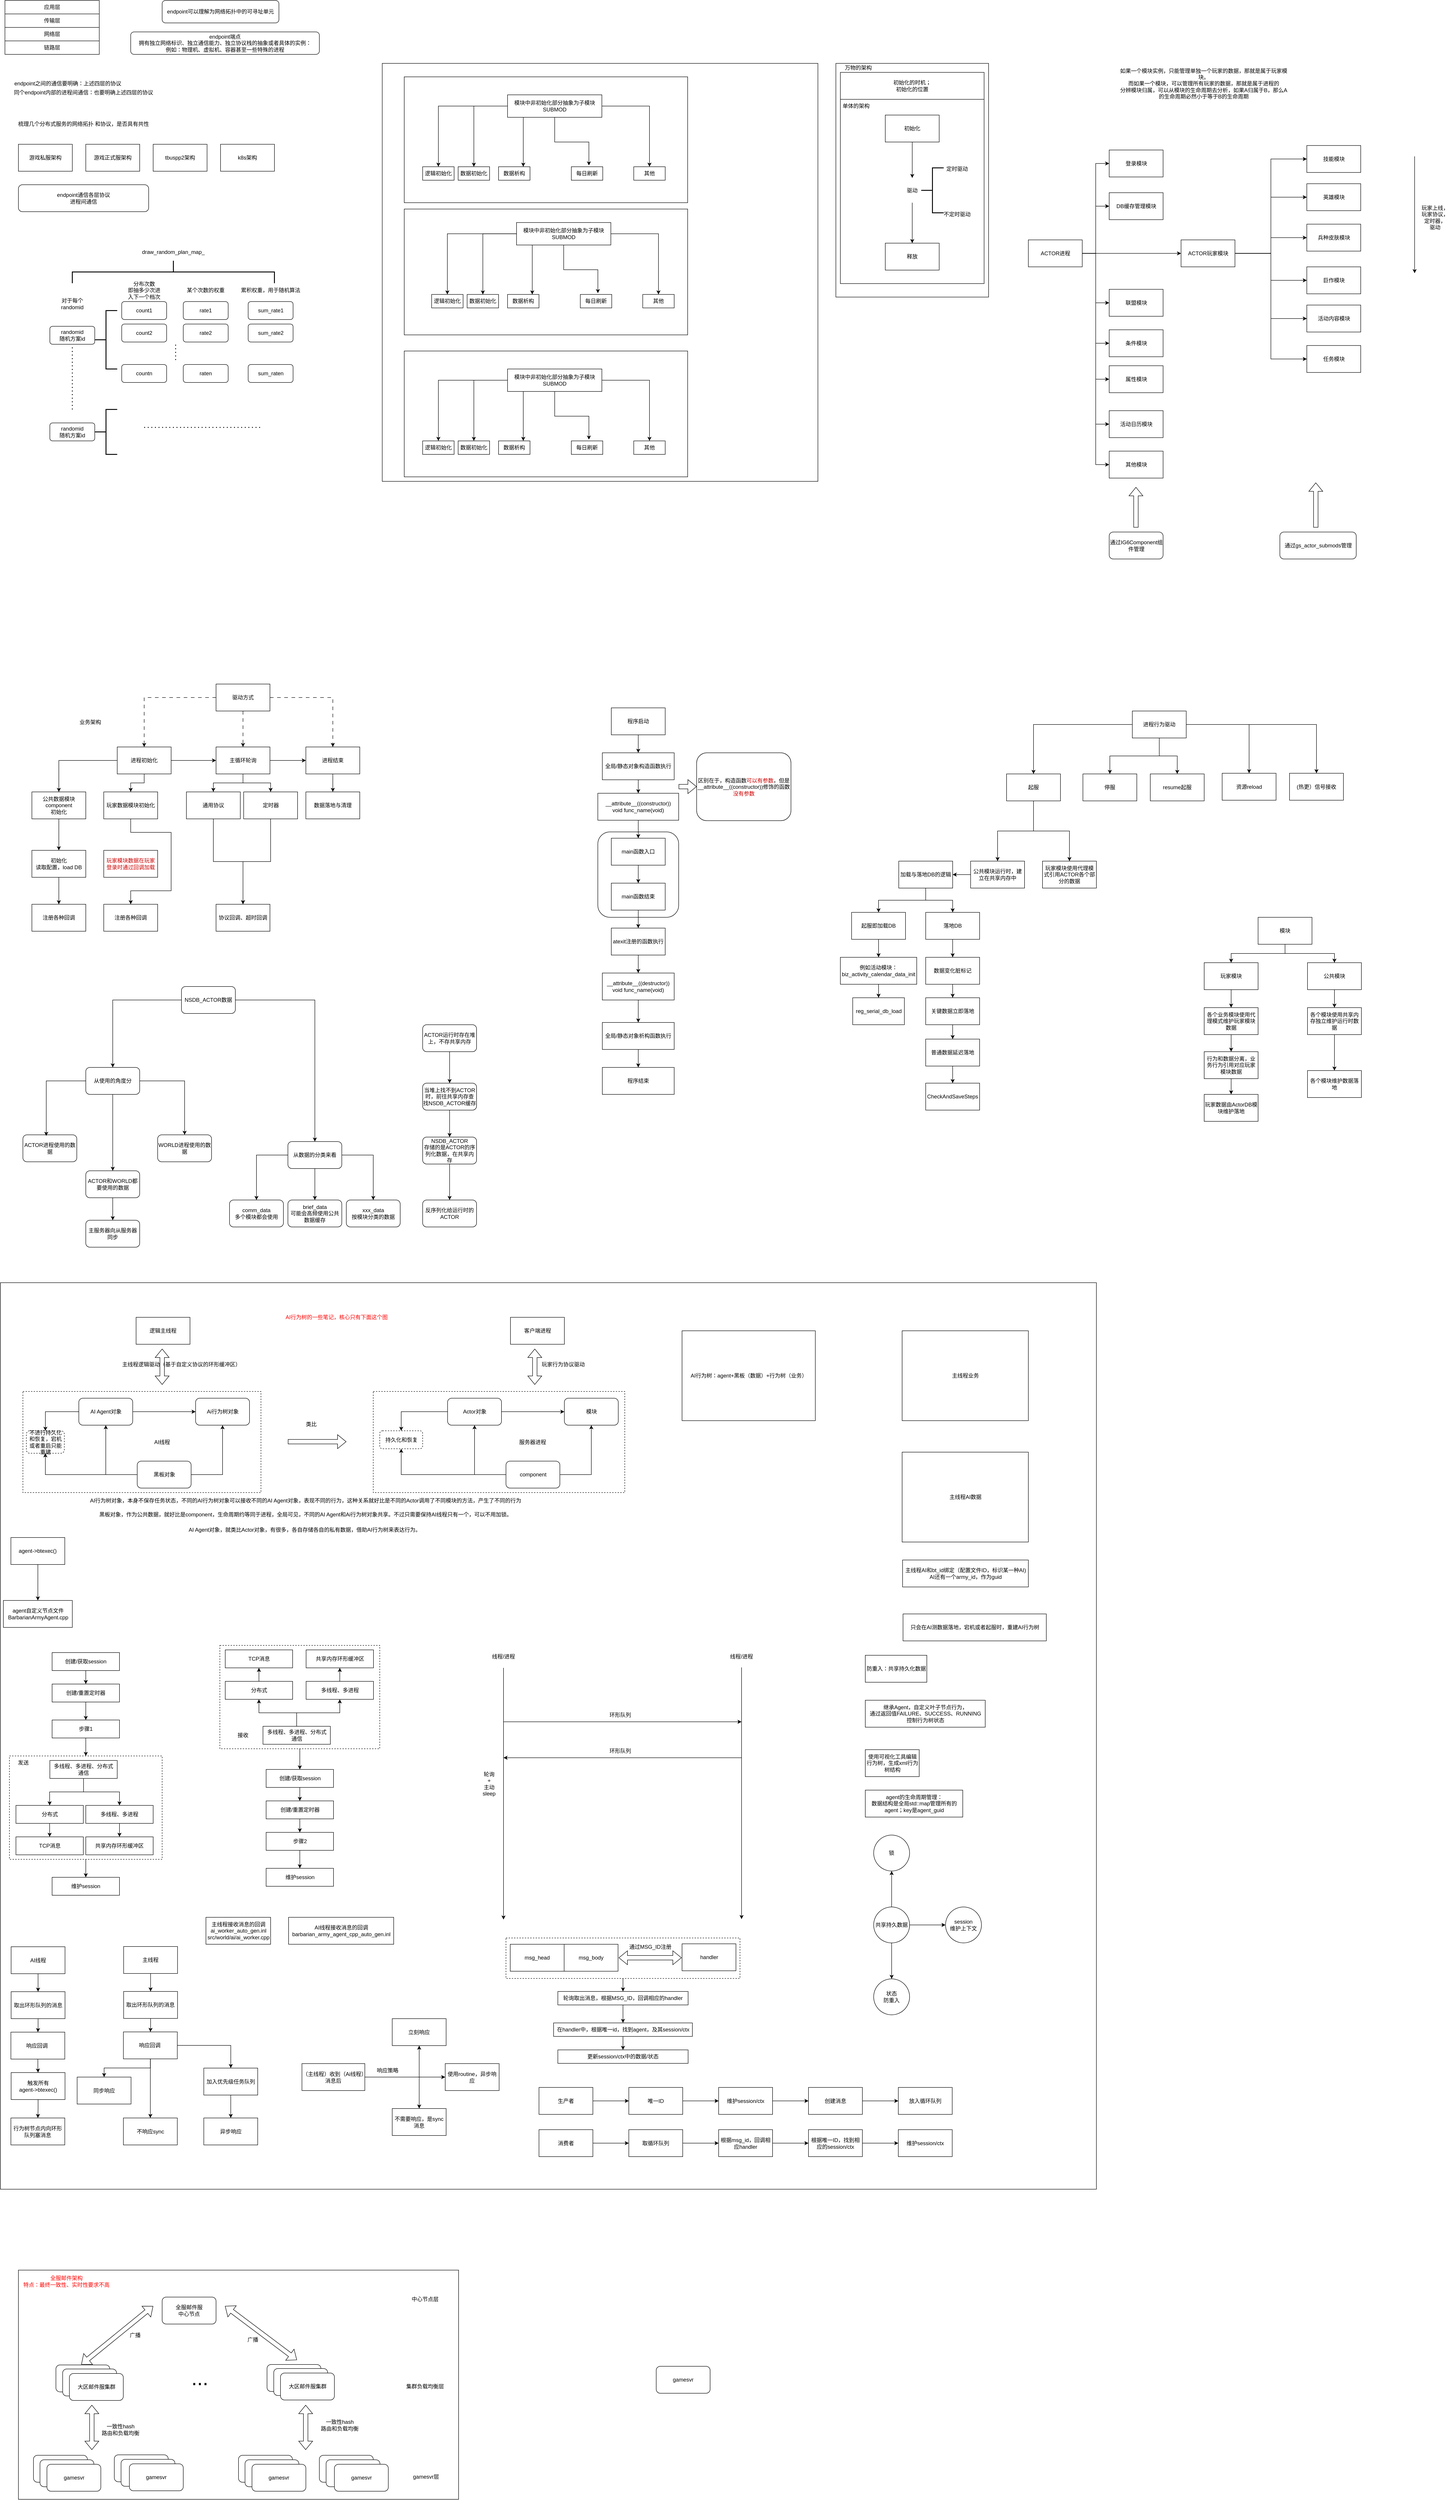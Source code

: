 <mxfile version="28.2.5">
  <diagram name="第 1 页" id="6L0QKgz08H0uk4aZn0Ru">
    <mxGraphModel dx="1299" dy="718" grid="1" gridSize="10" guides="1" tooltips="1" connect="1" arrows="1" fold="1" page="1" pageScale="1" pageWidth="827" pageHeight="1169" math="0" shadow="0">
      <root>
        <mxCell id="0" />
        <mxCell id="1" parent="0" />
        <mxCell id="KU0j-aZhRdwBa8eBkRVH-1" value="应用层" style="rounded=0;whiteSpace=wrap;html=1;" parent="1" vertex="1">
          <mxGeometry x="10" y="10" width="210" height="30" as="geometry" />
        </mxCell>
        <mxCell id="KU0j-aZhRdwBa8eBkRVH-3" value="传输层" style="rounded=0;whiteSpace=wrap;html=1;" parent="1" vertex="1">
          <mxGeometry x="10" y="40" width="210" height="30" as="geometry" />
        </mxCell>
        <mxCell id="KU0j-aZhRdwBa8eBkRVH-4" value="网络层" style="rounded=0;whiteSpace=wrap;html=1;" parent="1" vertex="1">
          <mxGeometry x="10" y="70" width="210" height="30" as="geometry" />
        </mxCell>
        <mxCell id="KU0j-aZhRdwBa8eBkRVH-5" value="链路层" style="rounded=0;whiteSpace=wrap;html=1;" parent="1" vertex="1">
          <mxGeometry x="10" y="100" width="210" height="30" as="geometry" />
        </mxCell>
        <mxCell id="KU0j-aZhRdwBa8eBkRVH-6" value="endpoint可以理解为网络拓扑中的可寻址单元" style="rounded=1;whiteSpace=wrap;html=1;" parent="1" vertex="1">
          <mxGeometry x="360" y="10" width="260" height="50" as="geometry" />
        </mxCell>
        <mxCell id="KU0j-aZhRdwBa8eBkRVH-7" value="endpoint端点&lt;div&gt;拥有独立网络标识、独立通信能力、独立协议栈的抽象或者具体的实例：&lt;/div&gt;&lt;div&gt;例如：物理机、虚拟机、容器甚至一些特殊的进程&lt;/div&gt;" style="rounded=1;whiteSpace=wrap;html=1;" parent="1" vertex="1">
          <mxGeometry x="290" y="80" width="420" height="50" as="geometry" />
        </mxCell>
        <mxCell id="KU0j-aZhRdwBa8eBkRVH-9" value="endpoint之间的通信要明确：上述四层的协议" style="text;html=1;align=center;verticalAlign=middle;whiteSpace=wrap;rounded=0;" parent="1" vertex="1">
          <mxGeometry x="20" y="180" width="260" height="30" as="geometry" />
        </mxCell>
        <mxCell id="KU0j-aZhRdwBa8eBkRVH-10" value="同个endpoint内部的进程间通信：也要明确上述四层的协议" style="text;html=1;align=center;verticalAlign=middle;whiteSpace=wrap;rounded=0;" parent="1" vertex="1">
          <mxGeometry x="20" y="200" width="330" height="30" as="geometry" />
        </mxCell>
        <mxCell id="KU0j-aZhRdwBa8eBkRVH-11" value="梳理几个分布式服务的网络拓扑 和协议，是否具有共性" style="text;html=1;align=center;verticalAlign=middle;whiteSpace=wrap;rounded=0;" parent="1" vertex="1">
          <mxGeometry x="30" y="270" width="310" height="30" as="geometry" />
        </mxCell>
        <mxCell id="KU0j-aZhRdwBa8eBkRVH-12" value="游戏私服架构" style="rounded=0;whiteSpace=wrap;html=1;" parent="1" vertex="1">
          <mxGeometry x="40" y="330" width="120" height="60" as="geometry" />
        </mxCell>
        <mxCell id="KU0j-aZhRdwBa8eBkRVH-13" value="游戏正式服架构" style="rounded=0;whiteSpace=wrap;html=1;" parent="1" vertex="1">
          <mxGeometry x="190" y="330" width="120" height="60" as="geometry" />
        </mxCell>
        <mxCell id="KU0j-aZhRdwBa8eBkRVH-14" value="tbuspp2架构" style="rounded=0;whiteSpace=wrap;html=1;" parent="1" vertex="1">
          <mxGeometry x="340" y="330" width="120" height="60" as="geometry" />
        </mxCell>
        <mxCell id="KU0j-aZhRdwBa8eBkRVH-15" value="k8s架构" style="rounded=0;whiteSpace=wrap;html=1;" parent="1" vertex="1">
          <mxGeometry x="490" y="330" width="120" height="60" as="geometry" />
        </mxCell>
        <mxCell id="KU0j-aZhRdwBa8eBkRVH-17" value="endpoint通信各层协议&lt;div&gt;进程间通信&lt;/div&gt;" style="rounded=1;whiteSpace=wrap;html=1;" parent="1" vertex="1">
          <mxGeometry x="40" y="420" width="290" height="60" as="geometry" />
        </mxCell>
        <mxCell id="KU0j-aZhRdwBa8eBkRVH-18" value="randomid&lt;div&gt;随机方案id&lt;/div&gt;" style="rounded=1;whiteSpace=wrap;html=1;" parent="1" vertex="1">
          <mxGeometry x="110" y="735" width="100" height="40" as="geometry" />
        </mxCell>
        <mxCell id="KU0j-aZhRdwBa8eBkRVH-20" value="count1" style="rounded=1;whiteSpace=wrap;html=1;" parent="1" vertex="1">
          <mxGeometry x="270" y="680" width="100" height="40" as="geometry" />
        </mxCell>
        <mxCell id="KU0j-aZhRdwBa8eBkRVH-21" value="rate1" style="rounded=1;whiteSpace=wrap;html=1;" parent="1" vertex="1">
          <mxGeometry x="407" y="680" width="100" height="40" as="geometry" />
        </mxCell>
        <mxCell id="KU0j-aZhRdwBa8eBkRVH-22" value="sum_rate1" style="rounded=1;whiteSpace=wrap;html=1;" parent="1" vertex="1">
          <mxGeometry x="551.5" y="680" width="100" height="40" as="geometry" />
        </mxCell>
        <mxCell id="KU0j-aZhRdwBa8eBkRVH-23" value="对于每个randomid" style="text;html=1;align=center;verticalAlign=middle;whiteSpace=wrap;rounded=0;" parent="1" vertex="1">
          <mxGeometry x="130" y="670" width="60" height="30" as="geometry" />
        </mxCell>
        <mxCell id="KU0j-aZhRdwBa8eBkRVH-24" value="分布次数&lt;div&gt;即抽多少次进入下一个档次&lt;/div&gt;" style="text;html=1;align=center;verticalAlign=middle;whiteSpace=wrap;rounded=0;" parent="1" vertex="1">
          <mxGeometry x="280" y="640" width="80" height="30" as="geometry" />
        </mxCell>
        <mxCell id="KU0j-aZhRdwBa8eBkRVH-25" value="某个次数的权重" style="text;html=1;align=center;verticalAlign=middle;whiteSpace=wrap;rounded=0;" parent="1" vertex="1">
          <mxGeometry x="414" y="640" width="86" height="30" as="geometry" />
        </mxCell>
        <mxCell id="KU0j-aZhRdwBa8eBkRVH-26" value="累积权重，用于随机算法" style="text;html=1;align=center;verticalAlign=middle;whiteSpace=wrap;rounded=0;" parent="1" vertex="1">
          <mxGeometry x="530" y="640" width="143" height="30" as="geometry" />
        </mxCell>
        <mxCell id="KU0j-aZhRdwBa8eBkRVH-27" value="count2" style="rounded=1;whiteSpace=wrap;html=1;" parent="1" vertex="1">
          <mxGeometry x="270" y="730" width="100" height="40" as="geometry" />
        </mxCell>
        <mxCell id="KU0j-aZhRdwBa8eBkRVH-28" value="rate2" style="rounded=1;whiteSpace=wrap;html=1;" parent="1" vertex="1">
          <mxGeometry x="407" y="730" width="100" height="40" as="geometry" />
        </mxCell>
        <mxCell id="KU0j-aZhRdwBa8eBkRVH-29" value="sum_rate2" style="rounded=1;whiteSpace=wrap;html=1;" parent="1" vertex="1">
          <mxGeometry x="551.5" y="730" width="100" height="40" as="geometry" />
        </mxCell>
        <mxCell id="KU0j-aZhRdwBa8eBkRVH-30" value="countn" style="rounded=1;whiteSpace=wrap;html=1;" parent="1" vertex="1">
          <mxGeometry x="270" y="820" width="100" height="40" as="geometry" />
        </mxCell>
        <mxCell id="KU0j-aZhRdwBa8eBkRVH-31" value="raten" style="rounded=1;whiteSpace=wrap;html=1;" parent="1" vertex="1">
          <mxGeometry x="407" y="820" width="100" height="40" as="geometry" />
        </mxCell>
        <mxCell id="KU0j-aZhRdwBa8eBkRVH-32" value="sum_raten" style="rounded=1;whiteSpace=wrap;html=1;" parent="1" vertex="1">
          <mxGeometry x="551.5" y="820" width="100" height="40" as="geometry" />
        </mxCell>
        <mxCell id="KU0j-aZhRdwBa8eBkRVH-34" value="" style="endArrow=none;dashed=1;html=1;dashPattern=1 3;strokeWidth=2;rounded=0;" parent="1" edge="1">
          <mxGeometry width="50" height="50" relative="1" as="geometry">
            <mxPoint x="390" y="810" as="sourcePoint" />
            <mxPoint x="390" y="770" as="targetPoint" />
          </mxGeometry>
        </mxCell>
        <mxCell id="KU0j-aZhRdwBa8eBkRVH-36" value="" style="endArrow=none;dashed=1;html=1;dashPattern=1 3;strokeWidth=2;rounded=0;" parent="1" edge="1">
          <mxGeometry width="50" height="50" relative="1" as="geometry">
            <mxPoint x="160" y="920" as="sourcePoint" />
            <mxPoint x="160" y="780" as="targetPoint" />
          </mxGeometry>
        </mxCell>
        <mxCell id="KU0j-aZhRdwBa8eBkRVH-37" value="randomid&lt;div&gt;随机方案id&lt;/div&gt;" style="rounded=1;whiteSpace=wrap;html=1;" parent="1" vertex="1">
          <mxGeometry x="110" y="950" width="100" height="40" as="geometry" />
        </mxCell>
        <mxCell id="KU0j-aZhRdwBa8eBkRVH-38" value="" style="endArrow=none;dashed=1;html=1;dashPattern=1 3;strokeWidth=2;rounded=0;" parent="1" edge="1">
          <mxGeometry width="50" height="50" relative="1" as="geometry">
            <mxPoint x="320" y="960" as="sourcePoint" />
            <mxPoint x="580" y="960" as="targetPoint" />
          </mxGeometry>
        </mxCell>
        <mxCell id="KU0j-aZhRdwBa8eBkRVH-39" value="" style="strokeWidth=2;html=1;shape=mxgraph.flowchart.annotation_2;align=left;labelPosition=right;pointerEvents=1;" parent="1" vertex="1">
          <mxGeometry x="210" y="700" width="50" height="130" as="geometry" />
        </mxCell>
        <mxCell id="KU0j-aZhRdwBa8eBkRVH-40" value="" style="strokeWidth=2;html=1;shape=mxgraph.flowchart.annotation_2;align=left;labelPosition=right;pointerEvents=1;" parent="1" vertex="1">
          <mxGeometry x="210" y="920" width="50" height="100" as="geometry" />
        </mxCell>
        <mxCell id="KU0j-aZhRdwBa8eBkRVH-41" value="" style="strokeWidth=2;html=1;shape=mxgraph.flowchart.annotation_2;align=left;labelPosition=right;pointerEvents=1;rotation=90;" parent="1" vertex="1">
          <mxGeometry x="359.99" y="389.13" width="50" height="450" as="geometry" />
        </mxCell>
        <mxCell id="KU0j-aZhRdwBa8eBkRVH-42" value="draw_random_plan_map_" style="text;html=1;align=center;verticalAlign=middle;whiteSpace=wrap;rounded=0;" parent="1" vertex="1">
          <mxGeometry x="301.99" y="550" width="166" height="40" as="geometry" />
        </mxCell>
        <mxCell id="3fNOpoJ3Ih4Q9q4e5zWk-3" value="" style="edgeStyle=orthogonalEdgeStyle;rounded=0;orthogonalLoop=1;jettySize=auto;html=1;" parent="1" source="3fNOpoJ3Ih4Q9q4e5zWk-1" target="3fNOpoJ3Ih4Q9q4e5zWk-2" edge="1">
          <mxGeometry relative="1" as="geometry" />
        </mxCell>
        <mxCell id="3fNOpoJ3Ih4Q9q4e5zWk-5" value="" style="edgeStyle=orthogonalEdgeStyle;rounded=0;orthogonalLoop=1;jettySize=auto;html=1;" parent="1" source="3fNOpoJ3Ih4Q9q4e5zWk-1" target="3fNOpoJ3Ih4Q9q4e5zWk-4" edge="1">
          <mxGeometry relative="1" as="geometry" />
        </mxCell>
        <mxCell id="3fNOpoJ3Ih4Q9q4e5zWk-7" style="edgeStyle=orthogonalEdgeStyle;rounded=0;orthogonalLoop=1;jettySize=auto;html=1;" parent="1" source="3fNOpoJ3Ih4Q9q4e5zWk-1" target="3fNOpoJ3Ih4Q9q4e5zWk-6" edge="1">
          <mxGeometry relative="1" as="geometry">
            <Array as="points">
              <mxPoint x="1164" y="310" />
              <mxPoint x="1164" y="310" />
            </Array>
          </mxGeometry>
        </mxCell>
        <mxCell id="3fNOpoJ3Ih4Q9q4e5zWk-12" style="edgeStyle=orthogonalEdgeStyle;rounded=0;orthogonalLoop=1;jettySize=auto;html=1;entryX=0.5;entryY=0;entryDx=0;entryDy=0;" parent="1" source="3fNOpoJ3Ih4Q9q4e5zWk-1" target="3fNOpoJ3Ih4Q9q4e5zWk-11" edge="1">
          <mxGeometry relative="1" as="geometry" />
        </mxCell>
        <mxCell id="3fNOpoJ3Ih4Q9q4e5zWk-1" value="&lt;div&gt;模块中非初始化部分抽象为子模块&lt;/div&gt;SUBMOD" style="rounded=0;whiteSpace=wrap;html=1;" parent="1" vertex="1">
          <mxGeometry x="1129" y="220" width="210" height="50" as="geometry" />
        </mxCell>
        <mxCell id="3fNOpoJ3Ih4Q9q4e5zWk-2" value="&lt;div&gt;逻辑初始化&lt;/div&gt;" style="rounded=0;whiteSpace=wrap;html=1;" parent="1" vertex="1">
          <mxGeometry x="940" y="380" width="70" height="30" as="geometry" />
        </mxCell>
        <mxCell id="3fNOpoJ3Ih4Q9q4e5zWk-4" value="数据初始化" style="whiteSpace=wrap;html=1;rounded=0;" parent="1" vertex="1">
          <mxGeometry x="1019" y="380" width="70" height="30" as="geometry" />
        </mxCell>
        <mxCell id="3fNOpoJ3Ih4Q9q4e5zWk-6" value="数据析构" style="whiteSpace=wrap;html=1;rounded=0;" parent="1" vertex="1">
          <mxGeometry x="1109" y="380" width="70" height="30" as="geometry" />
        </mxCell>
        <mxCell id="3fNOpoJ3Ih4Q9q4e5zWk-8" value="每日刷新" style="whiteSpace=wrap;html=1;rounded=0;" parent="1" vertex="1">
          <mxGeometry x="1271" y="380" width="70" height="30" as="geometry" />
        </mxCell>
        <mxCell id="3fNOpoJ3Ih4Q9q4e5zWk-9" style="edgeStyle=orthogonalEdgeStyle;rounded=0;orthogonalLoop=1;jettySize=auto;html=1;entryX=0.559;entryY=-0.095;entryDx=0;entryDy=0;entryPerimeter=0;" parent="1" source="3fNOpoJ3Ih4Q9q4e5zWk-1" target="3fNOpoJ3Ih4Q9q4e5zWk-8" edge="1">
          <mxGeometry relative="1" as="geometry" />
        </mxCell>
        <mxCell id="3fNOpoJ3Ih4Q9q4e5zWk-11" value="其他" style="whiteSpace=wrap;html=1;rounded=0;" parent="1" vertex="1">
          <mxGeometry x="1410" y="380" width="70" height="30" as="geometry" />
        </mxCell>
        <mxCell id="3fNOpoJ3Ih4Q9q4e5zWk-13" value="" style="rounded=0;whiteSpace=wrap;html=1;fillColor=none;" parent="1" vertex="1">
          <mxGeometry x="899" y="180" width="631" height="280" as="geometry" />
        </mxCell>
        <mxCell id="3fNOpoJ3Ih4Q9q4e5zWk-14" value="" style="edgeStyle=orthogonalEdgeStyle;rounded=0;orthogonalLoop=1;jettySize=auto;html=1;" parent="1" source="3fNOpoJ3Ih4Q9q4e5zWk-18" target="3fNOpoJ3Ih4Q9q4e5zWk-19" edge="1">
          <mxGeometry relative="1" as="geometry" />
        </mxCell>
        <mxCell id="3fNOpoJ3Ih4Q9q4e5zWk-15" value="" style="edgeStyle=orthogonalEdgeStyle;rounded=0;orthogonalLoop=1;jettySize=auto;html=1;" parent="1" source="3fNOpoJ3Ih4Q9q4e5zWk-18" target="3fNOpoJ3Ih4Q9q4e5zWk-20" edge="1">
          <mxGeometry relative="1" as="geometry" />
        </mxCell>
        <mxCell id="3fNOpoJ3Ih4Q9q4e5zWk-16" style="edgeStyle=orthogonalEdgeStyle;rounded=0;orthogonalLoop=1;jettySize=auto;html=1;" parent="1" source="3fNOpoJ3Ih4Q9q4e5zWk-18" target="3fNOpoJ3Ih4Q9q4e5zWk-21" edge="1">
          <mxGeometry relative="1" as="geometry">
            <Array as="points">
              <mxPoint x="1184" y="594.13" />
              <mxPoint x="1184" y="594.13" />
            </Array>
          </mxGeometry>
        </mxCell>
        <mxCell id="3fNOpoJ3Ih4Q9q4e5zWk-17" style="edgeStyle=orthogonalEdgeStyle;rounded=0;orthogonalLoop=1;jettySize=auto;html=1;entryX=0.5;entryY=0;entryDx=0;entryDy=0;" parent="1" source="3fNOpoJ3Ih4Q9q4e5zWk-18" target="3fNOpoJ3Ih4Q9q4e5zWk-24" edge="1">
          <mxGeometry relative="1" as="geometry" />
        </mxCell>
        <mxCell id="3fNOpoJ3Ih4Q9q4e5zWk-18" value="&lt;div&gt;模块中非初始化部分抽象为子模块&lt;/div&gt;SUBMOD" style="rounded=0;whiteSpace=wrap;html=1;" parent="1" vertex="1">
          <mxGeometry x="1149" y="504.13" width="210" height="50" as="geometry" />
        </mxCell>
        <mxCell id="3fNOpoJ3Ih4Q9q4e5zWk-19" value="&lt;div&gt;逻辑初始化&lt;/div&gt;" style="rounded=0;whiteSpace=wrap;html=1;" parent="1" vertex="1">
          <mxGeometry x="960" y="664.13" width="70" height="30" as="geometry" />
        </mxCell>
        <mxCell id="3fNOpoJ3Ih4Q9q4e5zWk-20" value="数据初始化" style="whiteSpace=wrap;html=1;rounded=0;" parent="1" vertex="1">
          <mxGeometry x="1039" y="664.13" width="70" height="30" as="geometry" />
        </mxCell>
        <mxCell id="3fNOpoJ3Ih4Q9q4e5zWk-21" value="数据析构" style="whiteSpace=wrap;html=1;rounded=0;" parent="1" vertex="1">
          <mxGeometry x="1129" y="664.13" width="70" height="30" as="geometry" />
        </mxCell>
        <mxCell id="3fNOpoJ3Ih4Q9q4e5zWk-22" value="每日刷新" style="whiteSpace=wrap;html=1;rounded=0;" parent="1" vertex="1">
          <mxGeometry x="1291" y="664.13" width="70" height="30" as="geometry" />
        </mxCell>
        <mxCell id="3fNOpoJ3Ih4Q9q4e5zWk-23" style="edgeStyle=orthogonalEdgeStyle;rounded=0;orthogonalLoop=1;jettySize=auto;html=1;entryX=0.559;entryY=-0.095;entryDx=0;entryDy=0;entryPerimeter=0;" parent="1" source="3fNOpoJ3Ih4Q9q4e5zWk-18" target="3fNOpoJ3Ih4Q9q4e5zWk-22" edge="1">
          <mxGeometry relative="1" as="geometry" />
        </mxCell>
        <mxCell id="3fNOpoJ3Ih4Q9q4e5zWk-24" value="其他" style="whiteSpace=wrap;html=1;rounded=0;" parent="1" vertex="1">
          <mxGeometry x="1430" y="664.13" width="70" height="30" as="geometry" />
        </mxCell>
        <mxCell id="3fNOpoJ3Ih4Q9q4e5zWk-25" value="" style="rounded=0;whiteSpace=wrap;html=1;fillColor=none;" parent="1" vertex="1">
          <mxGeometry x="899" y="474.13" width="631" height="280" as="geometry" />
        </mxCell>
        <mxCell id="3fNOpoJ3Ih4Q9q4e5zWk-26" value="" style="edgeStyle=orthogonalEdgeStyle;rounded=0;orthogonalLoop=1;jettySize=auto;html=1;" parent="1" source="3fNOpoJ3Ih4Q9q4e5zWk-30" target="3fNOpoJ3Ih4Q9q4e5zWk-31" edge="1">
          <mxGeometry relative="1" as="geometry" />
        </mxCell>
        <mxCell id="3fNOpoJ3Ih4Q9q4e5zWk-27" value="" style="edgeStyle=orthogonalEdgeStyle;rounded=0;orthogonalLoop=1;jettySize=auto;html=1;" parent="1" source="3fNOpoJ3Ih4Q9q4e5zWk-30" target="3fNOpoJ3Ih4Q9q4e5zWk-32" edge="1">
          <mxGeometry relative="1" as="geometry" />
        </mxCell>
        <mxCell id="3fNOpoJ3Ih4Q9q4e5zWk-28" style="edgeStyle=orthogonalEdgeStyle;rounded=0;orthogonalLoop=1;jettySize=auto;html=1;" parent="1" source="3fNOpoJ3Ih4Q9q4e5zWk-30" target="3fNOpoJ3Ih4Q9q4e5zWk-33" edge="1">
          <mxGeometry relative="1" as="geometry">
            <Array as="points">
              <mxPoint x="1164" y="920" />
              <mxPoint x="1164" y="920" />
            </Array>
          </mxGeometry>
        </mxCell>
        <mxCell id="3fNOpoJ3Ih4Q9q4e5zWk-29" style="edgeStyle=orthogonalEdgeStyle;rounded=0;orthogonalLoop=1;jettySize=auto;html=1;entryX=0.5;entryY=0;entryDx=0;entryDy=0;" parent="1" source="3fNOpoJ3Ih4Q9q4e5zWk-30" target="3fNOpoJ3Ih4Q9q4e5zWk-36" edge="1">
          <mxGeometry relative="1" as="geometry" />
        </mxCell>
        <mxCell id="3fNOpoJ3Ih4Q9q4e5zWk-30" value="&lt;div&gt;模块中非初始化部分抽象为子模块&lt;/div&gt;SUBMOD" style="rounded=0;whiteSpace=wrap;html=1;" parent="1" vertex="1">
          <mxGeometry x="1129" y="830" width="210" height="50" as="geometry" />
        </mxCell>
        <mxCell id="3fNOpoJ3Ih4Q9q4e5zWk-31" value="&lt;div&gt;逻辑初始化&lt;/div&gt;" style="rounded=0;whiteSpace=wrap;html=1;" parent="1" vertex="1">
          <mxGeometry x="940" y="990" width="70" height="30" as="geometry" />
        </mxCell>
        <mxCell id="3fNOpoJ3Ih4Q9q4e5zWk-32" value="数据初始化" style="whiteSpace=wrap;html=1;rounded=0;" parent="1" vertex="1">
          <mxGeometry x="1019" y="990" width="70" height="30" as="geometry" />
        </mxCell>
        <mxCell id="3fNOpoJ3Ih4Q9q4e5zWk-33" value="数据析构" style="whiteSpace=wrap;html=1;rounded=0;" parent="1" vertex="1">
          <mxGeometry x="1109" y="990" width="70" height="30" as="geometry" />
        </mxCell>
        <mxCell id="3fNOpoJ3Ih4Q9q4e5zWk-34" value="每日刷新" style="whiteSpace=wrap;html=1;rounded=0;" parent="1" vertex="1">
          <mxGeometry x="1271" y="990" width="70" height="30" as="geometry" />
        </mxCell>
        <mxCell id="3fNOpoJ3Ih4Q9q4e5zWk-35" style="edgeStyle=orthogonalEdgeStyle;rounded=0;orthogonalLoop=1;jettySize=auto;html=1;entryX=0.559;entryY=-0.095;entryDx=0;entryDy=0;entryPerimeter=0;" parent="1" source="3fNOpoJ3Ih4Q9q4e5zWk-30" target="3fNOpoJ3Ih4Q9q4e5zWk-34" edge="1">
          <mxGeometry relative="1" as="geometry" />
        </mxCell>
        <mxCell id="3fNOpoJ3Ih4Q9q4e5zWk-36" value="其他" style="whiteSpace=wrap;html=1;rounded=0;" parent="1" vertex="1">
          <mxGeometry x="1410" y="990" width="70" height="30" as="geometry" />
        </mxCell>
        <mxCell id="3fNOpoJ3Ih4Q9q4e5zWk-37" value="" style="rounded=0;whiteSpace=wrap;html=1;fillColor=none;" parent="1" vertex="1">
          <mxGeometry x="899" y="790" width="631" height="280" as="geometry" />
        </mxCell>
        <mxCell id="3fNOpoJ3Ih4Q9q4e5zWk-38" value="" style="rounded=0;whiteSpace=wrap;html=1;fillColor=none;" parent="1" vertex="1">
          <mxGeometry x="850" y="150" width="970" height="930" as="geometry" />
        </mxCell>
        <mxCell id="3fNOpoJ3Ih4Q9q4e5zWk-41" style="edgeStyle=orthogonalEdgeStyle;rounded=0;orthogonalLoop=1;jettySize=auto;html=1;" parent="1" source="3fNOpoJ3Ih4Q9q4e5zWk-43" target="3fNOpoJ3Ih4Q9q4e5zWk-40" edge="1">
          <mxGeometry relative="1" as="geometry" />
        </mxCell>
        <mxCell id="3fNOpoJ3Ih4Q9q4e5zWk-39" value="初始化" style="rounded=0;whiteSpace=wrap;html=1;" parent="1" vertex="1">
          <mxGeometry x="1970" y="265" width="120" height="60" as="geometry" />
        </mxCell>
        <mxCell id="3fNOpoJ3Ih4Q9q4e5zWk-40" value="释放" style="rounded=0;whiteSpace=wrap;html=1;" parent="1" vertex="1">
          <mxGeometry x="1970" y="550" width="120" height="60" as="geometry" />
        </mxCell>
        <mxCell id="3fNOpoJ3Ih4Q9q4e5zWk-42" value="" style="edgeStyle=orthogonalEdgeStyle;rounded=0;orthogonalLoop=1;jettySize=auto;html=1;" parent="1" source="3fNOpoJ3Ih4Q9q4e5zWk-39" target="3fNOpoJ3Ih4Q9q4e5zWk-43" edge="1">
          <mxGeometry relative="1" as="geometry">
            <mxPoint x="2030" y="325" as="sourcePoint" />
            <mxPoint x="2030" y="550" as="targetPoint" />
          </mxGeometry>
        </mxCell>
        <mxCell id="3fNOpoJ3Ih4Q9q4e5zWk-43" value="驱动" style="text;html=1;align=center;verticalAlign=middle;whiteSpace=wrap;rounded=0;" parent="1" vertex="1">
          <mxGeometry x="2000" y="405" width="60" height="55" as="geometry" />
        </mxCell>
        <mxCell id="3fNOpoJ3Ih4Q9q4e5zWk-44" value="" style="strokeWidth=2;html=1;shape=mxgraph.flowchart.annotation_2;align=left;labelPosition=right;pointerEvents=1;" parent="1" vertex="1">
          <mxGeometry x="2050" y="382.5" width="50" height="100" as="geometry" />
        </mxCell>
        <mxCell id="3fNOpoJ3Ih4Q9q4e5zWk-45" value="定时驱动" style="text;html=1;align=center;verticalAlign=middle;whiteSpace=wrap;rounded=0;" parent="1" vertex="1">
          <mxGeometry x="2100" y="369" width="60" height="31" as="geometry" />
        </mxCell>
        <mxCell id="3fNOpoJ3Ih4Q9q4e5zWk-46" value="不定时驱动" style="text;html=1;align=center;verticalAlign=middle;whiteSpace=wrap;rounded=0;" parent="1" vertex="1">
          <mxGeometry x="2090" y="470" width="80" height="31" as="geometry" />
        </mxCell>
        <mxCell id="3fNOpoJ3Ih4Q9q4e5zWk-47" value="" style="rounded=0;whiteSpace=wrap;html=1;fillColor=none;" parent="1" vertex="1">
          <mxGeometry x="1870" y="230" width="320" height="410" as="geometry" />
        </mxCell>
        <mxCell id="3fNOpoJ3Ih4Q9q4e5zWk-48" value="万物的架构" style="text;html=1;align=center;verticalAlign=middle;whiteSpace=wrap;rounded=0;" parent="1" vertex="1">
          <mxGeometry x="1860" y="140" width="100" height="40" as="geometry" />
        </mxCell>
        <mxCell id="3fNOpoJ3Ih4Q9q4e5zWk-50" value="初始化的时机；&lt;div&gt;初始化的位置&lt;/div&gt;" style="rounded=0;whiteSpace=wrap;html=1;" parent="1" vertex="1">
          <mxGeometry x="1870" y="170" width="320" height="60" as="geometry" />
        </mxCell>
        <mxCell id="3fNOpoJ3Ih4Q9q4e5zWk-51" value="" style="rounded=0;whiteSpace=wrap;html=1;fillColor=none;" parent="1" vertex="1">
          <mxGeometry x="1860" y="150" width="340" height="520" as="geometry" />
        </mxCell>
        <mxCell id="3fNOpoJ3Ih4Q9q4e5zWk-52" value="单体的架构" style="text;html=1;align=center;verticalAlign=middle;whiteSpace=wrap;rounded=0;" parent="1" vertex="1">
          <mxGeometry x="1870" y="230" width="70" height="30" as="geometry" />
        </mxCell>
        <mxCell id="3fNOpoJ3Ih4Q9q4e5zWk-67" style="edgeStyle=orthogonalEdgeStyle;rounded=0;orthogonalLoop=1;jettySize=auto;html=1;entryX=0;entryY=0.5;entryDx=0;entryDy=0;" parent="1" source="3fNOpoJ3Ih4Q9q4e5zWk-53" target="3fNOpoJ3Ih4Q9q4e5zWk-54" edge="1">
          <mxGeometry relative="1" as="geometry" />
        </mxCell>
        <mxCell id="3fNOpoJ3Ih4Q9q4e5zWk-68" style="edgeStyle=orthogonalEdgeStyle;rounded=0;orthogonalLoop=1;jettySize=auto;html=1;entryX=0;entryY=0.5;entryDx=0;entryDy=0;" parent="1" source="3fNOpoJ3Ih4Q9q4e5zWk-53" target="3fNOpoJ3Ih4Q9q4e5zWk-55" edge="1">
          <mxGeometry relative="1" as="geometry" />
        </mxCell>
        <mxCell id="3fNOpoJ3Ih4Q9q4e5zWk-69" style="edgeStyle=orthogonalEdgeStyle;rounded=0;orthogonalLoop=1;jettySize=auto;html=1;entryX=0;entryY=0.5;entryDx=0;entryDy=0;" parent="1" source="3fNOpoJ3Ih4Q9q4e5zWk-53" target="3fNOpoJ3Ih4Q9q4e5zWk-56" edge="1">
          <mxGeometry relative="1" as="geometry" />
        </mxCell>
        <mxCell id="3fNOpoJ3Ih4Q9q4e5zWk-71" style="edgeStyle=orthogonalEdgeStyle;rounded=0;orthogonalLoop=1;jettySize=auto;html=1;entryX=0;entryY=0.5;entryDx=0;entryDy=0;" parent="1" source="3fNOpoJ3Ih4Q9q4e5zWk-53" target="3fNOpoJ3Ih4Q9q4e5zWk-57" edge="1">
          <mxGeometry relative="1" as="geometry" />
        </mxCell>
        <mxCell id="3fNOpoJ3Ih4Q9q4e5zWk-72" style="edgeStyle=orthogonalEdgeStyle;rounded=0;orthogonalLoop=1;jettySize=auto;html=1;entryX=0;entryY=0.5;entryDx=0;entryDy=0;" parent="1" source="3fNOpoJ3Ih4Q9q4e5zWk-53" target="3fNOpoJ3Ih4Q9q4e5zWk-66" edge="1">
          <mxGeometry relative="1" as="geometry" />
        </mxCell>
        <mxCell id="3fNOpoJ3Ih4Q9q4e5zWk-73" style="edgeStyle=orthogonalEdgeStyle;rounded=0;orthogonalLoop=1;jettySize=auto;html=1;entryX=0;entryY=0.5;entryDx=0;entryDy=0;" parent="1" source="3fNOpoJ3Ih4Q9q4e5zWk-53" target="3fNOpoJ3Ih4Q9q4e5zWk-65" edge="1">
          <mxGeometry relative="1" as="geometry" />
        </mxCell>
        <mxCell id="3fNOpoJ3Ih4Q9q4e5zWk-84" style="edgeStyle=orthogonalEdgeStyle;rounded=0;orthogonalLoop=1;jettySize=auto;html=1;entryX=0;entryY=0.5;entryDx=0;entryDy=0;" parent="1" source="3fNOpoJ3Ih4Q9q4e5zWk-53" target="3fNOpoJ3Ih4Q9q4e5zWk-61" edge="1">
          <mxGeometry relative="1" as="geometry" />
        </mxCell>
        <mxCell id="3fNOpoJ3Ih4Q9q4e5zWk-85" style="edgeStyle=orthogonalEdgeStyle;rounded=0;orthogonalLoop=1;jettySize=auto;html=1;entryX=0;entryY=0.5;entryDx=0;entryDy=0;" parent="1" source="3fNOpoJ3Ih4Q9q4e5zWk-53" target="3fNOpoJ3Ih4Q9q4e5zWk-62" edge="1">
          <mxGeometry relative="1" as="geometry" />
        </mxCell>
        <mxCell id="3fNOpoJ3Ih4Q9q4e5zWk-53" value="ACTOR进程" style="rounded=0;whiteSpace=wrap;html=1;" parent="1" vertex="1">
          <mxGeometry x="2288.5" y="542.75" width="120" height="60" as="geometry" />
        </mxCell>
        <mxCell id="3fNOpoJ3Ih4Q9q4e5zWk-54" value="登录模块" style="rounded=0;whiteSpace=wrap;html=1;" parent="1" vertex="1">
          <mxGeometry x="2468.5" y="342.75" width="120" height="60" as="geometry" />
        </mxCell>
        <mxCell id="3fNOpoJ3Ih4Q9q4e5zWk-55" value="DB缓存管理模块" style="rounded=0;whiteSpace=wrap;html=1;" parent="1" vertex="1">
          <mxGeometry x="2468.5" y="437.75" width="120" height="60" as="geometry" />
        </mxCell>
        <mxCell id="3fNOpoJ3Ih4Q9q4e5zWk-74" style="edgeStyle=orthogonalEdgeStyle;rounded=0;orthogonalLoop=1;jettySize=auto;html=1;entryX=0;entryY=0.5;entryDx=0;entryDy=0;" parent="1" source="3fNOpoJ3Ih4Q9q4e5zWk-56" target="3fNOpoJ3Ih4Q9q4e5zWk-58" edge="1">
          <mxGeometry relative="1" as="geometry" />
        </mxCell>
        <mxCell id="3fNOpoJ3Ih4Q9q4e5zWk-75" style="edgeStyle=orthogonalEdgeStyle;rounded=0;orthogonalLoop=1;jettySize=auto;html=1;entryX=0;entryY=0.5;entryDx=0;entryDy=0;" parent="1" source="3fNOpoJ3Ih4Q9q4e5zWk-56" target="3fNOpoJ3Ih4Q9q4e5zWk-59" edge="1">
          <mxGeometry relative="1" as="geometry" />
        </mxCell>
        <mxCell id="3fNOpoJ3Ih4Q9q4e5zWk-76" style="edgeStyle=orthogonalEdgeStyle;rounded=0;orthogonalLoop=1;jettySize=auto;html=1;entryX=0;entryY=0.5;entryDx=0;entryDy=0;" parent="1" source="3fNOpoJ3Ih4Q9q4e5zWk-56" target="3fNOpoJ3Ih4Q9q4e5zWk-60" edge="1">
          <mxGeometry relative="1" as="geometry" />
        </mxCell>
        <mxCell id="3fNOpoJ3Ih4Q9q4e5zWk-77" style="edgeStyle=orthogonalEdgeStyle;rounded=0;orthogonalLoop=1;jettySize=auto;html=1;entryX=0;entryY=0.5;entryDx=0;entryDy=0;" parent="1" source="3fNOpoJ3Ih4Q9q4e5zWk-56" target="3fNOpoJ3Ih4Q9q4e5zWk-64" edge="1">
          <mxGeometry relative="1" as="geometry" />
        </mxCell>
        <mxCell id="3fNOpoJ3Ih4Q9q4e5zWk-80" style="edgeStyle=orthogonalEdgeStyle;rounded=0;orthogonalLoop=1;jettySize=auto;html=1;entryX=0;entryY=0.5;entryDx=0;entryDy=0;" parent="1" source="3fNOpoJ3Ih4Q9q4e5zWk-56" target="3fNOpoJ3Ih4Q9q4e5zWk-63" edge="1">
          <mxGeometry relative="1" as="geometry" />
        </mxCell>
        <mxCell id="3fNOpoJ3Ih4Q9q4e5zWk-83" style="edgeStyle=orthogonalEdgeStyle;rounded=0;orthogonalLoop=1;jettySize=auto;html=1;entryX=0;entryY=0.5;entryDx=0;entryDy=0;" parent="1" source="3fNOpoJ3Ih4Q9q4e5zWk-56" target="3fNOpoJ3Ih4Q9q4e5zWk-82" edge="1">
          <mxGeometry relative="1" as="geometry" />
        </mxCell>
        <mxCell id="3fNOpoJ3Ih4Q9q4e5zWk-56" value="ACTOR玩家模块" style="rounded=0;whiteSpace=wrap;html=1;" parent="1" vertex="1">
          <mxGeometry x="2628.5" y="542.75" width="120" height="60" as="geometry" />
        </mxCell>
        <mxCell id="3fNOpoJ3Ih4Q9q4e5zWk-57" value="联盟模块" style="rounded=0;whiteSpace=wrap;html=1;" parent="1" vertex="1">
          <mxGeometry x="2468.5" y="652.75" width="120" height="60" as="geometry" />
        </mxCell>
        <mxCell id="3fNOpoJ3Ih4Q9q4e5zWk-58" value="技能模块" style="rounded=0;whiteSpace=wrap;html=1;" parent="1" vertex="1">
          <mxGeometry x="2908.5" y="332.75" width="120" height="60" as="geometry" />
        </mxCell>
        <mxCell id="3fNOpoJ3Ih4Q9q4e5zWk-59" value="英雄模块" style="rounded=0;whiteSpace=wrap;html=1;" parent="1" vertex="1">
          <mxGeometry x="2908.5" y="417.75" width="120" height="60" as="geometry" />
        </mxCell>
        <mxCell id="3fNOpoJ3Ih4Q9q4e5zWk-60" value="兵种皮肤模块" style="rounded=0;whiteSpace=wrap;html=1;" parent="1" vertex="1">
          <mxGeometry x="2908.5" y="507.75" width="120" height="60" as="geometry" />
        </mxCell>
        <mxCell id="3fNOpoJ3Ih4Q9q4e5zWk-61" value="条件模块" style="rounded=0;whiteSpace=wrap;html=1;" parent="1" vertex="1">
          <mxGeometry x="2468.5" y="742.75" width="120" height="60" as="geometry" />
        </mxCell>
        <mxCell id="3fNOpoJ3Ih4Q9q4e5zWk-62" value="属性模块" style="rounded=0;whiteSpace=wrap;html=1;" parent="1" vertex="1">
          <mxGeometry x="2468.5" y="822.75" width="120" height="60" as="geometry" />
        </mxCell>
        <mxCell id="3fNOpoJ3Ih4Q9q4e5zWk-63" value="活动内容模块" style="rounded=0;whiteSpace=wrap;html=1;" parent="1" vertex="1">
          <mxGeometry x="2908.5" y="687.75" width="120" height="60" as="geometry" />
        </mxCell>
        <mxCell id="3fNOpoJ3Ih4Q9q4e5zWk-64" value="巨作模块" style="rounded=0;whiteSpace=wrap;html=1;" parent="1" vertex="1">
          <mxGeometry x="2908.5" y="602.75" width="120" height="60" as="geometry" />
        </mxCell>
        <mxCell id="3fNOpoJ3Ih4Q9q4e5zWk-65" value="其他模块" style="rounded=0;whiteSpace=wrap;html=1;" parent="1" vertex="1">
          <mxGeometry x="2468.5" y="1012.75" width="120" height="60" as="geometry" />
        </mxCell>
        <mxCell id="3fNOpoJ3Ih4Q9q4e5zWk-66" value="活动日历模块" style="rounded=0;whiteSpace=wrap;html=1;" parent="1" vertex="1">
          <mxGeometry x="2468.5" y="922.75" width="120" height="60" as="geometry" />
        </mxCell>
        <mxCell id="3fNOpoJ3Ih4Q9q4e5zWk-81" value="如果一个模块实例，只能管理单独一个玩家的数据，那就是属于玩家模块。&lt;div&gt;而如果一个模块，可以管理所有玩家的数据，那就是属于进程的&lt;/div&gt;&lt;div&gt;分辨模块归属，可以从模块的生命周期去分析，如果A归属于B，那么A的生命周期必然小于等于B的生命周期&lt;/div&gt;" style="text;html=1;align=center;verticalAlign=middle;whiteSpace=wrap;rounded=0;" parent="1" vertex="1">
          <mxGeometry x="2488.5" y="117.25" width="380" height="155.5" as="geometry" />
        </mxCell>
        <mxCell id="3fNOpoJ3Ih4Q9q4e5zWk-82" value="任务模块" style="rounded=0;whiteSpace=wrap;html=1;" parent="1" vertex="1">
          <mxGeometry x="2908.5" y="777.75" width="120" height="60" as="geometry" />
        </mxCell>
        <mxCell id="3fNOpoJ3Ih4Q9q4e5zWk-87" value="通过IG6Component组件管理" style="rounded=1;whiteSpace=wrap;html=1;" parent="1" vertex="1">
          <mxGeometry x="2468.5" y="1192.75" width="120" height="60" as="geometry" />
        </mxCell>
        <mxCell id="3fNOpoJ3Ih4Q9q4e5zWk-88" value="" style="shape=flexArrow;endArrow=classic;html=1;rounded=0;" parent="1" edge="1">
          <mxGeometry width="50" height="50" relative="1" as="geometry">
            <mxPoint x="2528.08" y="1182.75" as="sourcePoint" />
            <mxPoint x="2528.08" y="1092.75" as="targetPoint" />
          </mxGeometry>
        </mxCell>
        <mxCell id="3fNOpoJ3Ih4Q9q4e5zWk-89" value="通过gs_actor_submods管理" style="rounded=1;whiteSpace=wrap;html=1;" parent="1" vertex="1">
          <mxGeometry x="2848.5" y="1192.75" width="170" height="60" as="geometry" />
        </mxCell>
        <mxCell id="3fNOpoJ3Ih4Q9q4e5zWk-90" value="" style="shape=flexArrow;endArrow=classic;html=1;rounded=0;" parent="1" edge="1">
          <mxGeometry width="50" height="50" relative="1" as="geometry">
            <mxPoint x="2928.5" y="1182.75" as="sourcePoint" />
            <mxPoint x="2928.5" y="1082.75" as="targetPoint" />
          </mxGeometry>
        </mxCell>
        <mxCell id="3fNOpoJ3Ih4Q9q4e5zWk-91" value="" style="endArrow=classic;html=1;rounded=0;" parent="1" edge="1">
          <mxGeometry width="50" height="50" relative="1" as="geometry">
            <mxPoint x="3148.5" y="356.88" as="sourcePoint" />
            <mxPoint x="3148.5" y="616.88" as="targetPoint" />
          </mxGeometry>
        </mxCell>
        <mxCell id="3fNOpoJ3Ih4Q9q4e5zWk-92" value="玩家上线，&lt;div&gt;玩家协议，&lt;/div&gt;&lt;div&gt;定时器，&lt;/div&gt;&lt;div&gt;驱动&lt;/div&gt;" style="text;html=1;align=center;verticalAlign=middle;whiteSpace=wrap;rounded=0;" parent="1" vertex="1">
          <mxGeometry x="3158.5" y="402.75" width="70" height="180" as="geometry" />
        </mxCell>
        <mxCell id="zZPF3GBV6QvH8n7jYyrb-4" value="" style="edgeStyle=orthogonalEdgeStyle;rounded=0;orthogonalLoop=1;jettySize=auto;html=1;dashed=1;dashPattern=8 8;" parent="1" source="zZPF3GBV6QvH8n7jYyrb-2" target="zZPF3GBV6QvH8n7jYyrb-3" edge="1">
          <mxGeometry relative="1" as="geometry" />
        </mxCell>
        <mxCell id="zZPF3GBV6QvH8n7jYyrb-9" style="edgeStyle=orthogonalEdgeStyle;rounded=0;orthogonalLoop=1;jettySize=auto;html=1;dashed=1;dashPattern=8 8;" parent="1" source="zZPF3GBV6QvH8n7jYyrb-2" target="zZPF3GBV6QvH8n7jYyrb-5" edge="1">
          <mxGeometry relative="1" as="geometry" />
        </mxCell>
        <mxCell id="zZPF3GBV6QvH8n7jYyrb-10" style="edgeStyle=orthogonalEdgeStyle;rounded=0;orthogonalLoop=1;jettySize=auto;html=1;dashed=1;dashPattern=8 8;" parent="1" source="zZPF3GBV6QvH8n7jYyrb-2" target="zZPF3GBV6QvH8n7jYyrb-7" edge="1">
          <mxGeometry relative="1" as="geometry" />
        </mxCell>
        <mxCell id="zZPF3GBV6QvH8n7jYyrb-2" value="驱动方式" style="rounded=0;whiteSpace=wrap;html=1;" parent="1" vertex="1">
          <mxGeometry x="480" y="1531" width="120" height="60" as="geometry" />
        </mxCell>
        <mxCell id="zZPF3GBV6QvH8n7jYyrb-8" value="" style="edgeStyle=orthogonalEdgeStyle;rounded=0;orthogonalLoop=1;jettySize=auto;html=1;" parent="1" source="zZPF3GBV6QvH8n7jYyrb-3" target="zZPF3GBV6QvH8n7jYyrb-7" edge="1">
          <mxGeometry relative="1" as="geometry" />
        </mxCell>
        <mxCell id="zZPF3GBV6QvH8n7jYyrb-23" value="" style="edgeStyle=orthogonalEdgeStyle;rounded=0;orthogonalLoop=1;jettySize=auto;html=1;" parent="1" source="zZPF3GBV6QvH8n7jYyrb-3" target="zZPF3GBV6QvH8n7jYyrb-22" edge="1">
          <mxGeometry relative="1" as="geometry" />
        </mxCell>
        <mxCell id="zZPF3GBV6QvH8n7jYyrb-26" value="" style="edgeStyle=orthogonalEdgeStyle;rounded=0;orthogonalLoop=1;jettySize=auto;html=1;" parent="1" source="zZPF3GBV6QvH8n7jYyrb-3" target="zZPF3GBV6QvH8n7jYyrb-25" edge="1">
          <mxGeometry relative="1" as="geometry" />
        </mxCell>
        <mxCell id="zZPF3GBV6QvH8n7jYyrb-3" value="主循环轮询" style="rounded=0;whiteSpace=wrap;html=1;" parent="1" vertex="1">
          <mxGeometry x="480" y="1671" width="120" height="60" as="geometry" />
        </mxCell>
        <mxCell id="zZPF3GBV6QvH8n7jYyrb-6" value="" style="edgeStyle=orthogonalEdgeStyle;rounded=0;orthogonalLoop=1;jettySize=auto;html=1;" parent="1" source="zZPF3GBV6QvH8n7jYyrb-5" target="zZPF3GBV6QvH8n7jYyrb-3" edge="1">
          <mxGeometry relative="1" as="geometry" />
        </mxCell>
        <mxCell id="zZPF3GBV6QvH8n7jYyrb-32" style="edgeStyle=orthogonalEdgeStyle;rounded=0;orthogonalLoop=1;jettySize=auto;html=1;" parent="1" source="zZPF3GBV6QvH8n7jYyrb-5" target="zZPF3GBV6QvH8n7jYyrb-11" edge="1">
          <mxGeometry relative="1" as="geometry" />
        </mxCell>
        <mxCell id="zZPF3GBV6QvH8n7jYyrb-33" style="edgeStyle=orthogonalEdgeStyle;rounded=0;orthogonalLoop=1;jettySize=auto;html=1;" parent="1" source="zZPF3GBV6QvH8n7jYyrb-5" target="zZPF3GBV6QvH8n7jYyrb-17" edge="1">
          <mxGeometry relative="1" as="geometry" />
        </mxCell>
        <mxCell id="zZPF3GBV6QvH8n7jYyrb-5" value="进程初始化" style="rounded=0;whiteSpace=wrap;html=1;" parent="1" vertex="1">
          <mxGeometry x="260" y="1671" width="120" height="60" as="geometry" />
        </mxCell>
        <mxCell id="zZPF3GBV6QvH8n7jYyrb-31" value="" style="edgeStyle=orthogonalEdgeStyle;rounded=0;orthogonalLoop=1;jettySize=auto;html=1;" parent="1" source="zZPF3GBV6QvH8n7jYyrb-7" target="zZPF3GBV6QvH8n7jYyrb-30" edge="1">
          <mxGeometry relative="1" as="geometry" />
        </mxCell>
        <mxCell id="zZPF3GBV6QvH8n7jYyrb-7" value="进程结束" style="rounded=0;whiteSpace=wrap;html=1;" parent="1" vertex="1">
          <mxGeometry x="680" y="1671" width="120" height="60" as="geometry" />
        </mxCell>
        <mxCell id="zZPF3GBV6QvH8n7jYyrb-13" value="" style="edgeStyle=orthogonalEdgeStyle;rounded=0;orthogonalLoop=1;jettySize=auto;html=1;" parent="1" source="zZPF3GBV6QvH8n7jYyrb-11" target="zZPF3GBV6QvH8n7jYyrb-12" edge="1">
          <mxGeometry relative="1" as="geometry" />
        </mxCell>
        <mxCell id="zZPF3GBV6QvH8n7jYyrb-11" value="公共数据模块component&lt;div&gt;初始化&lt;/div&gt;" style="rounded=0;whiteSpace=wrap;html=1;" parent="1" vertex="1">
          <mxGeometry x="70" y="1771" width="120" height="60" as="geometry" />
        </mxCell>
        <mxCell id="zZPF3GBV6QvH8n7jYyrb-15" value="" style="edgeStyle=orthogonalEdgeStyle;rounded=0;orthogonalLoop=1;jettySize=auto;html=1;" parent="1" source="zZPF3GBV6QvH8n7jYyrb-12" target="zZPF3GBV6QvH8n7jYyrb-14" edge="1">
          <mxGeometry relative="1" as="geometry" />
        </mxCell>
        <mxCell id="zZPF3GBV6QvH8n7jYyrb-12" value="初始化&lt;br&gt;读取配置，load DB" style="rounded=0;whiteSpace=wrap;html=1;" parent="1" vertex="1">
          <mxGeometry x="70" y="1901" width="120" height="60" as="geometry" />
        </mxCell>
        <mxCell id="zZPF3GBV6QvH8n7jYyrb-14" value="注册各种回调" style="rounded=0;whiteSpace=wrap;html=1;" parent="1" vertex="1">
          <mxGeometry x="70" y="2021" width="120" height="60" as="geometry" />
        </mxCell>
        <mxCell id="zZPF3GBV6QvH8n7jYyrb-21" style="edgeStyle=orthogonalEdgeStyle;rounded=0;orthogonalLoop=1;jettySize=auto;html=1;entryX=0.5;entryY=0;entryDx=0;entryDy=0;" parent="1" source="zZPF3GBV6QvH8n7jYyrb-17" target="zZPF3GBV6QvH8n7jYyrb-20" edge="1">
          <mxGeometry relative="1" as="geometry">
            <Array as="points">
              <mxPoint x="290" y="1861" />
              <mxPoint x="380" y="1861" />
              <mxPoint x="380" y="1991" />
              <mxPoint x="290" y="1991" />
            </Array>
          </mxGeometry>
        </mxCell>
        <mxCell id="zZPF3GBV6QvH8n7jYyrb-17" value="玩家数据模块初始化" style="rounded=0;whiteSpace=wrap;html=1;" parent="1" vertex="1">
          <mxGeometry x="230" y="1771" width="120" height="60" as="geometry" />
        </mxCell>
        <mxCell id="zZPF3GBV6QvH8n7jYyrb-19" value="&lt;font style=&quot;color: rgb(204, 0, 0);&quot;&gt;玩家模块数据在玩家登录时通过回调加载&lt;/font&gt;" style="rounded=0;whiteSpace=wrap;html=1;" parent="1" vertex="1">
          <mxGeometry x="230" y="1901" width="120" height="60" as="geometry" />
        </mxCell>
        <mxCell id="zZPF3GBV6QvH8n7jYyrb-20" value="注册各种回调" style="rounded=0;whiteSpace=wrap;html=1;" parent="1" vertex="1">
          <mxGeometry x="230" y="2021" width="120" height="60" as="geometry" />
        </mxCell>
        <mxCell id="zZPF3GBV6QvH8n7jYyrb-28" value="" style="edgeStyle=orthogonalEdgeStyle;rounded=0;orthogonalLoop=1;jettySize=auto;html=1;" parent="1" source="zZPF3GBV6QvH8n7jYyrb-22" target="zZPF3GBV6QvH8n7jYyrb-27" edge="1">
          <mxGeometry relative="1" as="geometry" />
        </mxCell>
        <mxCell id="zZPF3GBV6QvH8n7jYyrb-22" value="通用协议" style="rounded=0;whiteSpace=wrap;html=1;" parent="1" vertex="1">
          <mxGeometry x="414" y="1771" width="120" height="60" as="geometry" />
        </mxCell>
        <mxCell id="zZPF3GBV6QvH8n7jYyrb-29" style="edgeStyle=orthogonalEdgeStyle;rounded=0;orthogonalLoop=1;jettySize=auto;html=1;entryX=0.5;entryY=0;entryDx=0;entryDy=0;" parent="1" source="zZPF3GBV6QvH8n7jYyrb-25" target="zZPF3GBV6QvH8n7jYyrb-27" edge="1">
          <mxGeometry relative="1" as="geometry" />
        </mxCell>
        <mxCell id="zZPF3GBV6QvH8n7jYyrb-25" value="定时器" style="rounded=0;whiteSpace=wrap;html=1;" parent="1" vertex="1">
          <mxGeometry x="541.5" y="1771" width="120" height="60" as="geometry" />
        </mxCell>
        <mxCell id="zZPF3GBV6QvH8n7jYyrb-27" value="协议回调、超时回调" style="rounded=0;whiteSpace=wrap;html=1;" parent="1" vertex="1">
          <mxGeometry x="480" y="2021" width="120" height="60" as="geometry" />
        </mxCell>
        <mxCell id="zZPF3GBV6QvH8n7jYyrb-30" value="数据落地与清理" style="rounded=0;whiteSpace=wrap;html=1;" parent="1" vertex="1">
          <mxGeometry x="680" y="1771" width="120" height="60" as="geometry" />
        </mxCell>
        <mxCell id="zZPF3GBV6QvH8n7jYyrb-34" value="业务架构" style="text;html=1;align=center;verticalAlign=middle;whiteSpace=wrap;rounded=0;" parent="1" vertex="1">
          <mxGeometry x="170" y="1601" width="60" height="30" as="geometry" />
        </mxCell>
        <mxCell id="zZPF3GBV6QvH8n7jYyrb-35" style="edgeStyle=orthogonalEdgeStyle;rounded=0;orthogonalLoop=1;jettySize=auto;html=1;" parent="1" source="zZPF3GBV6QvH8n7jYyrb-37" target="zZPF3GBV6QvH8n7jYyrb-45" edge="1">
          <mxGeometry relative="1" as="geometry" />
        </mxCell>
        <mxCell id="zZPF3GBV6QvH8n7jYyrb-36" style="edgeStyle=orthogonalEdgeStyle;rounded=0;orthogonalLoop=1;jettySize=auto;html=1;" parent="1" source="zZPF3GBV6QvH8n7jYyrb-37" target="zZPF3GBV6QvH8n7jYyrb-50" edge="1">
          <mxGeometry relative="1" as="geometry" />
        </mxCell>
        <mxCell id="zZPF3GBV6QvH8n7jYyrb-37" value="NSDB_ACTOR数据" style="rounded=1;whiteSpace=wrap;html=1;" parent="1" vertex="1">
          <mxGeometry x="403" y="2204" width="120" height="60" as="geometry" />
        </mxCell>
        <mxCell id="zZPF3GBV6QvH8n7jYyrb-38" value="ACTOR进程使用的数据" style="rounded=1;whiteSpace=wrap;html=1;" parent="1" vertex="1">
          <mxGeometry x="50" y="2534" width="120" height="60" as="geometry" />
        </mxCell>
        <mxCell id="zZPF3GBV6QvH8n7jYyrb-39" value="WORLD进程使用的数据" style="rounded=1;whiteSpace=wrap;html=1;" parent="1" vertex="1">
          <mxGeometry x="350" y="2534" width="120" height="60" as="geometry" />
        </mxCell>
        <mxCell id="zZPF3GBV6QvH8n7jYyrb-40" value="" style="edgeStyle=orthogonalEdgeStyle;rounded=0;orthogonalLoop=1;jettySize=auto;html=1;" parent="1" source="zZPF3GBV6QvH8n7jYyrb-41" target="zZPF3GBV6QvH8n7jYyrb-42" edge="1">
          <mxGeometry relative="1" as="geometry" />
        </mxCell>
        <mxCell id="zZPF3GBV6QvH8n7jYyrb-41" value="ACTOR和WORLD都要使用的数据" style="rounded=1;whiteSpace=wrap;html=1;" parent="1" vertex="1">
          <mxGeometry x="190" y="2614" width="120" height="60" as="geometry" />
        </mxCell>
        <mxCell id="zZPF3GBV6QvH8n7jYyrb-42" value="主服务器向从服务器同步" style="rounded=1;whiteSpace=wrap;html=1;" parent="1" vertex="1">
          <mxGeometry x="190" y="2724" width="120" height="60" as="geometry" />
        </mxCell>
        <mxCell id="zZPF3GBV6QvH8n7jYyrb-43" style="edgeStyle=orthogonalEdgeStyle;rounded=0;orthogonalLoop=1;jettySize=auto;html=1;entryX=0.5;entryY=0;entryDx=0;entryDy=0;" parent="1" source="zZPF3GBV6QvH8n7jYyrb-45" target="zZPF3GBV6QvH8n7jYyrb-39" edge="1">
          <mxGeometry relative="1" as="geometry" />
        </mxCell>
        <mxCell id="zZPF3GBV6QvH8n7jYyrb-44" style="edgeStyle=orthogonalEdgeStyle;rounded=0;orthogonalLoop=1;jettySize=auto;html=1;entryX=0.5;entryY=0;entryDx=0;entryDy=0;" parent="1" source="zZPF3GBV6QvH8n7jYyrb-45" target="zZPF3GBV6QvH8n7jYyrb-41" edge="1">
          <mxGeometry relative="1" as="geometry" />
        </mxCell>
        <mxCell id="zZPF3GBV6QvH8n7jYyrb-45" value="从使用的角度分" style="rounded=1;whiteSpace=wrap;html=1;" parent="1" vertex="1">
          <mxGeometry x="190" y="2384" width="120" height="60" as="geometry" />
        </mxCell>
        <mxCell id="zZPF3GBV6QvH8n7jYyrb-46" style="edgeStyle=orthogonalEdgeStyle;rounded=0;orthogonalLoop=1;jettySize=auto;html=1;entryX=0.433;entryY=0.039;entryDx=0;entryDy=0;entryPerimeter=0;" parent="1" source="zZPF3GBV6QvH8n7jYyrb-45" target="zZPF3GBV6QvH8n7jYyrb-38" edge="1">
          <mxGeometry relative="1" as="geometry" />
        </mxCell>
        <mxCell id="zZPF3GBV6QvH8n7jYyrb-47" value="" style="edgeStyle=orthogonalEdgeStyle;rounded=0;orthogonalLoop=1;jettySize=auto;html=1;" parent="1" source="zZPF3GBV6QvH8n7jYyrb-50" target="zZPF3GBV6QvH8n7jYyrb-51" edge="1">
          <mxGeometry relative="1" as="geometry" />
        </mxCell>
        <mxCell id="zZPF3GBV6QvH8n7jYyrb-48" value="" style="edgeStyle=orthogonalEdgeStyle;rounded=0;orthogonalLoop=1;jettySize=auto;html=1;" parent="1" source="zZPF3GBV6QvH8n7jYyrb-50" target="zZPF3GBV6QvH8n7jYyrb-52" edge="1">
          <mxGeometry relative="1" as="geometry" />
        </mxCell>
        <mxCell id="zZPF3GBV6QvH8n7jYyrb-49" value="" style="edgeStyle=orthogonalEdgeStyle;rounded=0;orthogonalLoop=1;jettySize=auto;html=1;" parent="1" source="zZPF3GBV6QvH8n7jYyrb-50" target="zZPF3GBV6QvH8n7jYyrb-53" edge="1">
          <mxGeometry relative="1" as="geometry" />
        </mxCell>
        <mxCell id="zZPF3GBV6QvH8n7jYyrb-50" value="从数据的分类来看" style="rounded=1;whiteSpace=wrap;html=1;" parent="1" vertex="1">
          <mxGeometry x="640" y="2549" width="120" height="60" as="geometry" />
        </mxCell>
        <mxCell id="zZPF3GBV6QvH8n7jYyrb-51" value="comm_data&lt;br&gt;多个模块都会使用" style="rounded=1;whiteSpace=wrap;html=1;" parent="1" vertex="1">
          <mxGeometry x="510" y="2679" width="120" height="60" as="geometry" />
        </mxCell>
        <mxCell id="zZPF3GBV6QvH8n7jYyrb-52" value="brief_data&lt;br&gt;可能会高频使用公共数据缓存" style="rounded=1;whiteSpace=wrap;html=1;" parent="1" vertex="1">
          <mxGeometry x="640" y="2679" width="120" height="60" as="geometry" />
        </mxCell>
        <mxCell id="zZPF3GBV6QvH8n7jYyrb-53" value="xxx_data&lt;br&gt;按模块分类的数据" style="rounded=1;whiteSpace=wrap;html=1;" parent="1" vertex="1">
          <mxGeometry x="770" y="2679" width="120" height="60" as="geometry" />
        </mxCell>
        <mxCell id="zZPF3GBV6QvH8n7jYyrb-54" style="edgeStyle=orthogonalEdgeStyle;rounded=0;orthogonalLoop=1;jettySize=auto;html=1;entryX=0.5;entryY=0;entryDx=0;entryDy=0;" parent="1" source="zZPF3GBV6QvH8n7jYyrb-55" target="zZPF3GBV6QvH8n7jYyrb-59" edge="1">
          <mxGeometry relative="1" as="geometry" />
        </mxCell>
        <mxCell id="zZPF3GBV6QvH8n7jYyrb-55" value="ACTOR运行时存在堆上，不存共享内存" style="rounded=1;whiteSpace=wrap;html=1;" parent="1" vertex="1">
          <mxGeometry x="940" y="2289" width="120" height="60" as="geometry" />
        </mxCell>
        <mxCell id="zZPF3GBV6QvH8n7jYyrb-56" value="" style="edgeStyle=orthogonalEdgeStyle;rounded=0;orthogonalLoop=1;jettySize=auto;html=1;" parent="1" source="zZPF3GBV6QvH8n7jYyrb-57" target="zZPF3GBV6QvH8n7jYyrb-60" edge="1">
          <mxGeometry relative="1" as="geometry" />
        </mxCell>
        <mxCell id="zZPF3GBV6QvH8n7jYyrb-57" value="NSDB_ACTOR&lt;br&gt;存储的是ACTOR的序列化数据，在共享内存" style="rounded=1;whiteSpace=wrap;html=1;" parent="1" vertex="1">
          <mxGeometry x="940" y="2539" width="120" height="60" as="geometry" />
        </mxCell>
        <mxCell id="zZPF3GBV6QvH8n7jYyrb-58" value="" style="edgeStyle=orthogonalEdgeStyle;rounded=0;orthogonalLoop=1;jettySize=auto;html=1;" parent="1" source="zZPF3GBV6QvH8n7jYyrb-59" target="zZPF3GBV6QvH8n7jYyrb-57" edge="1">
          <mxGeometry relative="1" as="geometry" />
        </mxCell>
        <mxCell id="zZPF3GBV6QvH8n7jYyrb-59" value="当堆上找不到ACTOR时，前往共享内存查找NSDB_ACTOR缓存" style="rounded=1;whiteSpace=wrap;html=1;" parent="1" vertex="1">
          <mxGeometry x="940" y="2419" width="120" height="60" as="geometry" />
        </mxCell>
        <mxCell id="zZPF3GBV6QvH8n7jYyrb-60" value="反序列化给运行时的ACTOR" style="rounded=1;whiteSpace=wrap;html=1;" parent="1" vertex="1">
          <mxGeometry x="940" y="2679" width="120" height="60" as="geometry" />
        </mxCell>
        <mxCell id="zZPF3GBV6QvH8n7jYyrb-61" value="" style="edgeStyle=orthogonalEdgeStyle;rounded=0;orthogonalLoop=1;jettySize=auto;html=1;" parent="1" source="zZPF3GBV6QvH8n7jYyrb-62" target="zZPF3GBV6QvH8n7jYyrb-64" edge="1">
          <mxGeometry relative="1" as="geometry" />
        </mxCell>
        <mxCell id="zZPF3GBV6QvH8n7jYyrb-62" value="程序启动" style="rounded=0;whiteSpace=wrap;html=1;" parent="1" vertex="1">
          <mxGeometry x="1360" y="1584" width="120" height="60" as="geometry" />
        </mxCell>
        <mxCell id="zZPF3GBV6QvH8n7jYyrb-63" value="" style="edgeStyle=orthogonalEdgeStyle;rounded=0;orthogonalLoop=1;jettySize=auto;html=1;" parent="1" source="zZPF3GBV6QvH8n7jYyrb-64" target="zZPF3GBV6QvH8n7jYyrb-66" edge="1">
          <mxGeometry relative="1" as="geometry" />
        </mxCell>
        <mxCell id="zZPF3GBV6QvH8n7jYyrb-64" value="全局/静态对象构造函数执行" style="rounded=0;whiteSpace=wrap;html=1;" parent="1" vertex="1">
          <mxGeometry x="1340" y="1684" width="160" height="60" as="geometry" />
        </mxCell>
        <mxCell id="zZPF3GBV6QvH8n7jYyrb-65" value="" style="edgeStyle=orthogonalEdgeStyle;rounded=0;orthogonalLoop=1;jettySize=auto;html=1;" parent="1" source="zZPF3GBV6QvH8n7jYyrb-66" target="zZPF3GBV6QvH8n7jYyrb-68" edge="1">
          <mxGeometry relative="1" as="geometry" />
        </mxCell>
        <mxCell id="zZPF3GBV6QvH8n7jYyrb-66" value="__attribute__((constructor))&lt;div&gt;void func_name(void)&lt;br&gt;&lt;/div&gt;" style="rounded=0;whiteSpace=wrap;html=1;" parent="1" vertex="1">
          <mxGeometry x="1330" y="1774" width="180" height="60" as="geometry" />
        </mxCell>
        <mxCell id="zZPF3GBV6QvH8n7jYyrb-67" value="" style="edgeStyle=orthogonalEdgeStyle;rounded=0;orthogonalLoop=1;jettySize=auto;html=1;" parent="1" source="zZPF3GBV6QvH8n7jYyrb-68" target="zZPF3GBV6QvH8n7jYyrb-70" edge="1">
          <mxGeometry relative="1" as="geometry" />
        </mxCell>
        <mxCell id="zZPF3GBV6QvH8n7jYyrb-68" value="main函数入口" style="rounded=0;whiteSpace=wrap;html=1;" parent="1" vertex="1">
          <mxGeometry x="1360" y="1874" width="120" height="60" as="geometry" />
        </mxCell>
        <mxCell id="zZPF3GBV6QvH8n7jYyrb-69" value="" style="edgeStyle=orthogonalEdgeStyle;rounded=0;orthogonalLoop=1;jettySize=auto;html=1;" parent="1" source="zZPF3GBV6QvH8n7jYyrb-70" target="zZPF3GBV6QvH8n7jYyrb-72" edge="1">
          <mxGeometry relative="1" as="geometry" />
        </mxCell>
        <mxCell id="zZPF3GBV6QvH8n7jYyrb-70" value="main函数结束" style="rounded=0;whiteSpace=wrap;html=1;" parent="1" vertex="1">
          <mxGeometry x="1360" y="1974" width="120" height="60" as="geometry" />
        </mxCell>
        <mxCell id="zZPF3GBV6QvH8n7jYyrb-71" value="" style="edgeStyle=orthogonalEdgeStyle;rounded=0;orthogonalLoop=1;jettySize=auto;html=1;" parent="1" source="zZPF3GBV6QvH8n7jYyrb-72" target="zZPF3GBV6QvH8n7jYyrb-74" edge="1">
          <mxGeometry relative="1" as="geometry" />
        </mxCell>
        <mxCell id="zZPF3GBV6QvH8n7jYyrb-72" value="atexit注册的函数执行" style="rounded=0;whiteSpace=wrap;html=1;" parent="1" vertex="1">
          <mxGeometry x="1360" y="2074" width="120" height="60" as="geometry" />
        </mxCell>
        <mxCell id="zZPF3GBV6QvH8n7jYyrb-73" value="" style="edgeStyle=orthogonalEdgeStyle;rounded=0;orthogonalLoop=1;jettySize=auto;html=1;" parent="1" source="zZPF3GBV6QvH8n7jYyrb-74" target="zZPF3GBV6QvH8n7jYyrb-76" edge="1">
          <mxGeometry relative="1" as="geometry" />
        </mxCell>
        <mxCell id="zZPF3GBV6QvH8n7jYyrb-74" value="__attribute__((destructor))&lt;div&gt;void func_name(void)&lt;/div&gt;" style="rounded=0;whiteSpace=wrap;html=1;" parent="1" vertex="1">
          <mxGeometry x="1340" y="2174" width="160" height="60" as="geometry" />
        </mxCell>
        <mxCell id="zZPF3GBV6QvH8n7jYyrb-75" value="" style="edgeStyle=orthogonalEdgeStyle;rounded=0;orthogonalLoop=1;jettySize=auto;html=1;" parent="1" source="zZPF3GBV6QvH8n7jYyrb-76" target="zZPF3GBV6QvH8n7jYyrb-77" edge="1">
          <mxGeometry relative="1" as="geometry" />
        </mxCell>
        <mxCell id="zZPF3GBV6QvH8n7jYyrb-76" value="全局/静态对象析构函数执行" style="rounded=0;whiteSpace=wrap;html=1;" parent="1" vertex="1">
          <mxGeometry x="1340" y="2284" width="160" height="60" as="geometry" />
        </mxCell>
        <mxCell id="zZPF3GBV6QvH8n7jYyrb-77" value="程序结束" style="rounded=0;whiteSpace=wrap;html=1;" parent="1" vertex="1">
          <mxGeometry x="1340" y="2384" width="160" height="60" as="geometry" />
        </mxCell>
        <mxCell id="zZPF3GBV6QvH8n7jYyrb-78" value="" style="rounded=1;whiteSpace=wrap;html=1;fillColor=none;" parent="1" vertex="1">
          <mxGeometry x="1330" y="1860" width="180" height="190" as="geometry" />
        </mxCell>
        <mxCell id="zZPF3GBV6QvH8n7jYyrb-79" value="区别在于，构造函数&lt;font style=&quot;color: rgb(204, 0, 0);&quot;&gt;可以有参数&lt;/font&gt;，但是__attribute__((constructor))修饰的函数&lt;font style=&quot;color: rgb(204, 0, 0);&quot;&gt;没有参数&lt;/font&gt;" style="rounded=1;whiteSpace=wrap;html=1;" parent="1" vertex="1">
          <mxGeometry x="1550" y="1684" width="210" height="151" as="geometry" />
        </mxCell>
        <mxCell id="zZPF3GBV6QvH8n7jYyrb-80" value="" style="shape=flexArrow;endArrow=classic;html=1;rounded=0;" parent="1" edge="1">
          <mxGeometry width="50" height="50" relative="1" as="geometry">
            <mxPoint x="1510" y="1759.21" as="sourcePoint" />
            <mxPoint x="1550" y="1759.21" as="targetPoint" />
          </mxGeometry>
        </mxCell>
        <mxCell id="zZPF3GBV6QvH8n7jYyrb-83" value="" style="edgeStyle=orthogonalEdgeStyle;rounded=0;orthogonalLoop=1;jettySize=auto;html=1;" parent="1" source="zZPF3GBV6QvH8n7jYyrb-81" target="zZPF3GBV6QvH8n7jYyrb-82" edge="1">
          <mxGeometry relative="1" as="geometry" />
        </mxCell>
        <mxCell id="zZPF3GBV6QvH8n7jYyrb-85" value="" style="edgeStyle=orthogonalEdgeStyle;rounded=0;orthogonalLoop=1;jettySize=auto;html=1;" parent="1" source="zZPF3GBV6QvH8n7jYyrb-81" target="zZPF3GBV6QvH8n7jYyrb-84" edge="1">
          <mxGeometry relative="1" as="geometry" />
        </mxCell>
        <mxCell id="zZPF3GBV6QvH8n7jYyrb-87" style="edgeStyle=orthogonalEdgeStyle;rounded=0;orthogonalLoop=1;jettySize=auto;html=1;entryX=0.5;entryY=0;entryDx=0;entryDy=0;" parent="1" source="zZPF3GBV6QvH8n7jYyrb-81" target="zZPF3GBV6QvH8n7jYyrb-86" edge="1">
          <mxGeometry relative="1" as="geometry" />
        </mxCell>
        <mxCell id="zZPF3GBV6QvH8n7jYyrb-90" style="edgeStyle=orthogonalEdgeStyle;rounded=0;orthogonalLoop=1;jettySize=auto;html=1;" parent="1" source="zZPF3GBV6QvH8n7jYyrb-81" target="zZPF3GBV6QvH8n7jYyrb-88" edge="1">
          <mxGeometry relative="1" as="geometry" />
        </mxCell>
        <mxCell id="zZPF3GBV6QvH8n7jYyrb-91" style="edgeStyle=orthogonalEdgeStyle;rounded=0;orthogonalLoop=1;jettySize=auto;html=1;entryX=0.5;entryY=0;entryDx=0;entryDy=0;" parent="1" source="zZPF3GBV6QvH8n7jYyrb-81" target="zZPF3GBV6QvH8n7jYyrb-89" edge="1">
          <mxGeometry relative="1" as="geometry" />
        </mxCell>
        <mxCell id="zZPF3GBV6QvH8n7jYyrb-81" value="进程行为驱动" style="rounded=0;whiteSpace=wrap;html=1;" parent="1" vertex="1">
          <mxGeometry x="2520" y="1591" width="120" height="60" as="geometry" />
        </mxCell>
        <mxCell id="zZPF3GBV6QvH8n7jYyrb-93" value="" style="edgeStyle=orthogonalEdgeStyle;rounded=0;orthogonalLoop=1;jettySize=auto;html=1;" parent="1" source="zZPF3GBV6QvH8n7jYyrb-82" target="zZPF3GBV6QvH8n7jYyrb-92" edge="1">
          <mxGeometry relative="1" as="geometry" />
        </mxCell>
        <mxCell id="zZPF3GBV6QvH8n7jYyrb-95" value="" style="edgeStyle=orthogonalEdgeStyle;rounded=0;orthogonalLoop=1;jettySize=auto;html=1;" parent="1" source="zZPF3GBV6QvH8n7jYyrb-82" target="zZPF3GBV6QvH8n7jYyrb-94" edge="1">
          <mxGeometry relative="1" as="geometry" />
        </mxCell>
        <mxCell id="zZPF3GBV6QvH8n7jYyrb-82" value="起服" style="rounded=0;whiteSpace=wrap;html=1;" parent="1" vertex="1">
          <mxGeometry x="2240" y="1731" width="120" height="60" as="geometry" />
        </mxCell>
        <mxCell id="zZPF3GBV6QvH8n7jYyrb-84" value="停服" style="rounded=0;whiteSpace=wrap;html=1;" parent="1" vertex="1">
          <mxGeometry x="2410" y="1731" width="120" height="60" as="geometry" />
        </mxCell>
        <mxCell id="zZPF3GBV6QvH8n7jYyrb-86" value="resume起服" style="rounded=0;whiteSpace=wrap;html=1;" parent="1" vertex="1">
          <mxGeometry x="2560" y="1731" width="120" height="60" as="geometry" />
        </mxCell>
        <mxCell id="zZPF3GBV6QvH8n7jYyrb-88" value="资源reload" style="rounded=0;whiteSpace=wrap;html=1;" parent="1" vertex="1">
          <mxGeometry x="2720" y="1729.5" width="120" height="60" as="geometry" />
        </mxCell>
        <mxCell id="zZPF3GBV6QvH8n7jYyrb-89" value="(热更）信号接收" style="rounded=0;whiteSpace=wrap;html=1;" parent="1" vertex="1">
          <mxGeometry x="2870" y="1729.5" width="120" height="60" as="geometry" />
        </mxCell>
        <mxCell id="zZPF3GBV6QvH8n7jYyrb-97" value="" style="edgeStyle=orthogonalEdgeStyle;rounded=0;orthogonalLoop=1;jettySize=auto;html=1;" parent="1" source="zZPF3GBV6QvH8n7jYyrb-92" target="zZPF3GBV6QvH8n7jYyrb-96" edge="1">
          <mxGeometry relative="1" as="geometry" />
        </mxCell>
        <mxCell id="zZPF3GBV6QvH8n7jYyrb-92" value="公共模块运行时，建立在共享内存中" style="rounded=0;whiteSpace=wrap;html=1;" parent="1" vertex="1">
          <mxGeometry x="2160" y="1925" width="120" height="60" as="geometry" />
        </mxCell>
        <mxCell id="zZPF3GBV6QvH8n7jYyrb-94" value="玩家模块使用代理模式引用ACTOR各个部分的数据" style="rounded=0;whiteSpace=wrap;html=1;" parent="1" vertex="1">
          <mxGeometry x="2320" y="1925" width="120" height="60" as="geometry" />
        </mxCell>
        <mxCell id="zZPF3GBV6QvH8n7jYyrb-99" value="" style="edgeStyle=orthogonalEdgeStyle;rounded=0;orthogonalLoop=1;jettySize=auto;html=1;" parent="1" source="zZPF3GBV6QvH8n7jYyrb-96" target="zZPF3GBV6QvH8n7jYyrb-98" edge="1">
          <mxGeometry relative="1" as="geometry" />
        </mxCell>
        <mxCell id="zZPF3GBV6QvH8n7jYyrb-105" value="" style="edgeStyle=orthogonalEdgeStyle;rounded=0;orthogonalLoop=1;jettySize=auto;html=1;" parent="1" source="zZPF3GBV6QvH8n7jYyrb-96" target="zZPF3GBV6QvH8n7jYyrb-104" edge="1">
          <mxGeometry relative="1" as="geometry" />
        </mxCell>
        <mxCell id="zZPF3GBV6QvH8n7jYyrb-96" value="加载与落地DB的逻辑" style="rounded=0;whiteSpace=wrap;html=1;" parent="1" vertex="1">
          <mxGeometry x="2000" y="1925" width="120" height="60" as="geometry" />
        </mxCell>
        <mxCell id="zZPF3GBV6QvH8n7jYyrb-101" value="" style="edgeStyle=orthogonalEdgeStyle;rounded=0;orthogonalLoop=1;jettySize=auto;html=1;" parent="1" source="zZPF3GBV6QvH8n7jYyrb-98" target="zZPF3GBV6QvH8n7jYyrb-100" edge="1">
          <mxGeometry relative="1" as="geometry" />
        </mxCell>
        <mxCell id="zZPF3GBV6QvH8n7jYyrb-98" value="起服即加载DB" style="rounded=0;whiteSpace=wrap;html=1;" parent="1" vertex="1">
          <mxGeometry x="1895" y="2039" width="120" height="60" as="geometry" />
        </mxCell>
        <mxCell id="zZPF3GBV6QvH8n7jYyrb-103" value="" style="edgeStyle=orthogonalEdgeStyle;rounded=0;orthogonalLoop=1;jettySize=auto;html=1;" parent="1" source="zZPF3GBV6QvH8n7jYyrb-100" target="zZPF3GBV6QvH8n7jYyrb-102" edge="1">
          <mxGeometry relative="1" as="geometry" />
        </mxCell>
        <mxCell id="zZPF3GBV6QvH8n7jYyrb-100" value="例如活动模块：&lt;div&gt;biz_activity_calendar_data_init&lt;/div&gt;" style="rounded=0;whiteSpace=wrap;html=1;" parent="1" vertex="1">
          <mxGeometry x="1870" y="2139" width="170" height="60" as="geometry" />
        </mxCell>
        <mxCell id="zZPF3GBV6QvH8n7jYyrb-102" value="reg_serial_db_load" style="rounded=0;whiteSpace=wrap;html=1;" parent="1" vertex="1">
          <mxGeometry x="1897.5" y="2229" width="115" height="60" as="geometry" />
        </mxCell>
        <mxCell id="zZPF3GBV6QvH8n7jYyrb-107" value="" style="edgeStyle=orthogonalEdgeStyle;rounded=0;orthogonalLoop=1;jettySize=auto;html=1;" parent="1" source="zZPF3GBV6QvH8n7jYyrb-104" target="zZPF3GBV6QvH8n7jYyrb-106" edge="1">
          <mxGeometry relative="1" as="geometry" />
        </mxCell>
        <mxCell id="zZPF3GBV6QvH8n7jYyrb-104" value="落地DB" style="rounded=0;whiteSpace=wrap;html=1;" parent="1" vertex="1">
          <mxGeometry x="2060" y="2039" width="120" height="60" as="geometry" />
        </mxCell>
        <mxCell id="zZPF3GBV6QvH8n7jYyrb-109" value="" style="edgeStyle=orthogonalEdgeStyle;rounded=0;orthogonalLoop=1;jettySize=auto;html=1;" parent="1" source="zZPF3GBV6QvH8n7jYyrb-106" target="zZPF3GBV6QvH8n7jYyrb-108" edge="1">
          <mxGeometry relative="1" as="geometry" />
        </mxCell>
        <mxCell id="zZPF3GBV6QvH8n7jYyrb-106" value="数据变化脏标记" style="rounded=0;whiteSpace=wrap;html=1;" parent="1" vertex="1">
          <mxGeometry x="2060" y="2139" width="120" height="60" as="geometry" />
        </mxCell>
        <mxCell id="zZPF3GBV6QvH8n7jYyrb-111" value="" style="edgeStyle=orthogonalEdgeStyle;rounded=0;orthogonalLoop=1;jettySize=auto;html=1;" parent="1" source="zZPF3GBV6QvH8n7jYyrb-108" target="zZPF3GBV6QvH8n7jYyrb-110" edge="1">
          <mxGeometry relative="1" as="geometry" />
        </mxCell>
        <mxCell id="zZPF3GBV6QvH8n7jYyrb-108" value="关键数据立即落地" style="rounded=0;whiteSpace=wrap;html=1;" parent="1" vertex="1">
          <mxGeometry x="2060" y="2229" width="120" height="60" as="geometry" />
        </mxCell>
        <mxCell id="zZPF3GBV6QvH8n7jYyrb-113" value="" style="edgeStyle=orthogonalEdgeStyle;rounded=0;orthogonalLoop=1;jettySize=auto;html=1;" parent="1" source="zZPF3GBV6QvH8n7jYyrb-110" target="zZPF3GBV6QvH8n7jYyrb-112" edge="1">
          <mxGeometry relative="1" as="geometry" />
        </mxCell>
        <mxCell id="zZPF3GBV6QvH8n7jYyrb-110" value="普通数据延迟落地" style="rounded=0;whiteSpace=wrap;html=1;" parent="1" vertex="1">
          <mxGeometry x="2060" y="2321" width="120" height="60" as="geometry" />
        </mxCell>
        <mxCell id="zZPF3GBV6QvH8n7jYyrb-112" value="CheckAndSaveSteps" style="rounded=0;whiteSpace=wrap;html=1;" parent="1" vertex="1">
          <mxGeometry x="2060" y="2419" width="120" height="60" as="geometry" />
        </mxCell>
        <mxCell id="zZPF3GBV6QvH8n7jYyrb-116" value="" style="edgeStyle=orthogonalEdgeStyle;rounded=0;orthogonalLoop=1;jettySize=auto;html=1;" parent="1" source="zZPF3GBV6QvH8n7jYyrb-114" target="zZPF3GBV6QvH8n7jYyrb-115" edge="1">
          <mxGeometry relative="1" as="geometry" />
        </mxCell>
        <mxCell id="zZPF3GBV6QvH8n7jYyrb-118" value="" style="edgeStyle=orthogonalEdgeStyle;rounded=0;orthogonalLoop=1;jettySize=auto;html=1;" parent="1" source="zZPF3GBV6QvH8n7jYyrb-114" target="zZPF3GBV6QvH8n7jYyrb-117" edge="1">
          <mxGeometry relative="1" as="geometry" />
        </mxCell>
        <mxCell id="zZPF3GBV6QvH8n7jYyrb-114" value="模块" style="rounded=0;whiteSpace=wrap;html=1;" parent="1" vertex="1">
          <mxGeometry x="2800" y="2050" width="120" height="60" as="geometry" />
        </mxCell>
        <mxCell id="zZPF3GBV6QvH8n7jYyrb-120" value="" style="edgeStyle=orthogonalEdgeStyle;rounded=0;orthogonalLoop=1;jettySize=auto;html=1;" parent="1" source="zZPF3GBV6QvH8n7jYyrb-115" target="zZPF3GBV6QvH8n7jYyrb-119" edge="1">
          <mxGeometry relative="1" as="geometry" />
        </mxCell>
        <mxCell id="zZPF3GBV6QvH8n7jYyrb-115" value="玩家模块" style="rounded=0;whiteSpace=wrap;html=1;" parent="1" vertex="1">
          <mxGeometry x="2680" y="2151" width="120" height="60" as="geometry" />
        </mxCell>
        <mxCell id="zZPF3GBV6QvH8n7jYyrb-126" value="" style="edgeStyle=orthogonalEdgeStyle;rounded=0;orthogonalLoop=1;jettySize=auto;html=1;" parent="1" source="zZPF3GBV6QvH8n7jYyrb-117" target="zZPF3GBV6QvH8n7jYyrb-125" edge="1">
          <mxGeometry relative="1" as="geometry" />
        </mxCell>
        <mxCell id="zZPF3GBV6QvH8n7jYyrb-117" value="公共模块" style="rounded=0;whiteSpace=wrap;html=1;" parent="1" vertex="1">
          <mxGeometry x="2910" y="2151" width="120" height="60" as="geometry" />
        </mxCell>
        <mxCell id="zZPF3GBV6QvH8n7jYyrb-122" value="" style="edgeStyle=orthogonalEdgeStyle;rounded=0;orthogonalLoop=1;jettySize=auto;html=1;" parent="1" source="zZPF3GBV6QvH8n7jYyrb-119" target="zZPF3GBV6QvH8n7jYyrb-121" edge="1">
          <mxGeometry relative="1" as="geometry" />
        </mxCell>
        <mxCell id="zZPF3GBV6QvH8n7jYyrb-119" value="各个业务模块使用代理模式维护玩家模块数据" style="rounded=0;whiteSpace=wrap;html=1;" parent="1" vertex="1">
          <mxGeometry x="2680" y="2251" width="120" height="60" as="geometry" />
        </mxCell>
        <mxCell id="zZPF3GBV6QvH8n7jYyrb-124" value="" style="edgeStyle=orthogonalEdgeStyle;rounded=0;orthogonalLoop=1;jettySize=auto;html=1;" parent="1" source="zZPF3GBV6QvH8n7jYyrb-121" target="zZPF3GBV6QvH8n7jYyrb-123" edge="1">
          <mxGeometry relative="1" as="geometry" />
        </mxCell>
        <mxCell id="zZPF3GBV6QvH8n7jYyrb-121" value="行为和数据分离，业务行为引用对应玩家模块数据" style="rounded=0;whiteSpace=wrap;html=1;" parent="1" vertex="1">
          <mxGeometry x="2680" y="2349" width="120" height="60" as="geometry" />
        </mxCell>
        <mxCell id="zZPF3GBV6QvH8n7jYyrb-123" value="玩家数据由ActorDB模块维护落地" style="rounded=0;whiteSpace=wrap;html=1;" parent="1" vertex="1">
          <mxGeometry x="2680" y="2444" width="120" height="60" as="geometry" />
        </mxCell>
        <mxCell id="zZPF3GBV6QvH8n7jYyrb-128" value="" style="edgeStyle=orthogonalEdgeStyle;rounded=0;orthogonalLoop=1;jettySize=auto;html=1;" parent="1" source="zZPF3GBV6QvH8n7jYyrb-125" target="zZPF3GBV6QvH8n7jYyrb-127" edge="1">
          <mxGeometry relative="1" as="geometry" />
        </mxCell>
        <mxCell id="zZPF3GBV6QvH8n7jYyrb-125" value="各个模块使用共享内存独立维护运行时数据" style="rounded=0;whiteSpace=wrap;html=1;" parent="1" vertex="1">
          <mxGeometry x="2910" y="2251" width="120" height="60" as="geometry" />
        </mxCell>
        <mxCell id="zZPF3GBV6QvH8n7jYyrb-127" value="各个模块维护数据落地" style="rounded=0;whiteSpace=wrap;html=1;" parent="1" vertex="1">
          <mxGeometry x="2910" y="2391" width="120" height="60" as="geometry" />
        </mxCell>
        <mxCell id="mBUC216ZbLOM9nHP4JTD-4" style="edgeStyle=orthogonalEdgeStyle;rounded=0;orthogonalLoop=1;jettySize=auto;html=1;" parent="1" source="mBUC216ZbLOM9nHP4JTD-1" target="mBUC216ZbLOM9nHP4JTD-2" edge="1">
          <mxGeometry relative="1" as="geometry" />
        </mxCell>
        <mxCell id="mBUC216ZbLOM9nHP4JTD-31" value="" style="edgeStyle=orthogonalEdgeStyle;rounded=0;orthogonalLoop=1;jettySize=auto;html=1;" parent="1" source="mBUC216ZbLOM9nHP4JTD-1" target="mBUC216ZbLOM9nHP4JTD-30" edge="1">
          <mxGeometry relative="1" as="geometry" />
        </mxCell>
        <mxCell id="mBUC216ZbLOM9nHP4JTD-1" value="AI Agent对象" style="rounded=1;whiteSpace=wrap;html=1;" parent="1" vertex="1">
          <mxGeometry x="174.5" y="3120" width="120" height="60" as="geometry" />
        </mxCell>
        <mxCell id="mBUC216ZbLOM9nHP4JTD-2" value="Ai行为树对象" style="rounded=1;whiteSpace=wrap;html=1;" parent="1" vertex="1">
          <mxGeometry x="434.5" y="3120" width="120" height="60" as="geometry" />
        </mxCell>
        <mxCell id="mBUC216ZbLOM9nHP4JTD-5" style="edgeStyle=orthogonalEdgeStyle;rounded=0;orthogonalLoop=1;jettySize=auto;html=1;entryX=0.5;entryY=1;entryDx=0;entryDy=0;" parent="1" source="mBUC216ZbLOM9nHP4JTD-3" target="mBUC216ZbLOM9nHP4JTD-1" edge="1">
          <mxGeometry relative="1" as="geometry" />
        </mxCell>
        <mxCell id="mBUC216ZbLOM9nHP4JTD-6" style="edgeStyle=orthogonalEdgeStyle;rounded=0;orthogonalLoop=1;jettySize=auto;html=1;entryX=0.5;entryY=1;entryDx=0;entryDy=0;" parent="1" source="mBUC216ZbLOM9nHP4JTD-3" target="mBUC216ZbLOM9nHP4JTD-2" edge="1">
          <mxGeometry relative="1" as="geometry" />
        </mxCell>
        <mxCell id="mBUC216ZbLOM9nHP4JTD-33" value="" style="edgeStyle=orthogonalEdgeStyle;rounded=0;orthogonalLoop=1;jettySize=auto;html=1;entryX=0.5;entryY=1;entryDx=0;entryDy=0;" parent="1" source="mBUC216ZbLOM9nHP4JTD-3" target="mBUC216ZbLOM9nHP4JTD-30" edge="1">
          <mxGeometry relative="1" as="geometry">
            <mxPoint x="210.0" y="3290" as="targetPoint" />
          </mxGeometry>
        </mxCell>
        <mxCell id="mBUC216ZbLOM9nHP4JTD-3" value="黑板对象" style="rounded=1;whiteSpace=wrap;html=1;" parent="1" vertex="1">
          <mxGeometry x="304.5" y="3260" width="120" height="60" as="geometry" />
        </mxCell>
        <mxCell id="mBUC216ZbLOM9nHP4JTD-7" value="" style="shape=flexArrow;endArrow=classic;html=1;rounded=0;" parent="1" edge="1">
          <mxGeometry width="50" height="50" relative="1" as="geometry">
            <mxPoint x="640" y="3216.73" as="sourcePoint" />
            <mxPoint x="770" y="3216.73" as="targetPoint" />
          </mxGeometry>
        </mxCell>
        <mxCell id="mBUC216ZbLOM9nHP4JTD-8" value="类比" style="text;html=1;align=center;verticalAlign=middle;whiteSpace=wrap;rounded=0;" parent="1" vertex="1">
          <mxGeometry x="661.5" y="3162.5" width="60" height="30" as="geometry" />
        </mxCell>
        <mxCell id="mBUC216ZbLOM9nHP4JTD-9" style="edgeStyle=orthogonalEdgeStyle;rounded=0;orthogonalLoop=1;jettySize=auto;html=1;" parent="1" source="mBUC216ZbLOM9nHP4JTD-10" target="mBUC216ZbLOM9nHP4JTD-11" edge="1">
          <mxGeometry relative="1" as="geometry" />
        </mxCell>
        <mxCell id="mBUC216ZbLOM9nHP4JTD-35" value="" style="edgeStyle=orthogonalEdgeStyle;rounded=0;orthogonalLoop=1;jettySize=auto;html=1;" parent="1" source="mBUC216ZbLOM9nHP4JTD-10" target="mBUC216ZbLOM9nHP4JTD-34" edge="1">
          <mxGeometry relative="1" as="geometry" />
        </mxCell>
        <mxCell id="mBUC216ZbLOM9nHP4JTD-10" value="Actor对象" style="rounded=1;whiteSpace=wrap;html=1;" parent="1" vertex="1">
          <mxGeometry x="995.5" y="3120" width="120" height="60" as="geometry" />
        </mxCell>
        <mxCell id="mBUC216ZbLOM9nHP4JTD-11" value="模块" style="rounded=1;whiteSpace=wrap;html=1;" parent="1" vertex="1">
          <mxGeometry x="1255.5" y="3120" width="120" height="60" as="geometry" />
        </mxCell>
        <mxCell id="mBUC216ZbLOM9nHP4JTD-12" style="edgeStyle=orthogonalEdgeStyle;rounded=0;orthogonalLoop=1;jettySize=auto;html=1;entryX=0.5;entryY=1;entryDx=0;entryDy=0;" parent="1" source="mBUC216ZbLOM9nHP4JTD-14" target="mBUC216ZbLOM9nHP4JTD-10" edge="1">
          <mxGeometry relative="1" as="geometry" />
        </mxCell>
        <mxCell id="mBUC216ZbLOM9nHP4JTD-13" style="edgeStyle=orthogonalEdgeStyle;rounded=0;orthogonalLoop=1;jettySize=auto;html=1;entryX=0.5;entryY=1;entryDx=0;entryDy=0;" parent="1" source="mBUC216ZbLOM9nHP4JTD-14" target="mBUC216ZbLOM9nHP4JTD-11" edge="1">
          <mxGeometry relative="1" as="geometry" />
        </mxCell>
        <mxCell id="mBUC216ZbLOM9nHP4JTD-36" style="edgeStyle=orthogonalEdgeStyle;rounded=0;orthogonalLoop=1;jettySize=auto;html=1;entryX=0.5;entryY=1;entryDx=0;entryDy=0;" parent="1" source="mBUC216ZbLOM9nHP4JTD-14" target="mBUC216ZbLOM9nHP4JTD-34" edge="1">
          <mxGeometry relative="1" as="geometry" />
        </mxCell>
        <mxCell id="mBUC216ZbLOM9nHP4JTD-14" value="component" style="rounded=1;whiteSpace=wrap;html=1;" parent="1" vertex="1">
          <mxGeometry x="1125.5" y="3260" width="120" height="60" as="geometry" />
        </mxCell>
        <mxCell id="mBUC216ZbLOM9nHP4JTD-15" value="AI行为树对象，本身不保存任务状态，不同的AI行为树对象可以接收不同的AI Agent对象，表现不同的行为，这种关系就好比是不同的Actor调用了不同模块的方法，产生了不同的行为" style="text;html=1;align=center;verticalAlign=middle;whiteSpace=wrap;rounded=0;" parent="1" vertex="1">
          <mxGeometry x="183.5" y="3333" width="991" height="30" as="geometry" />
        </mxCell>
        <mxCell id="mBUC216ZbLOM9nHP4JTD-16" value="黑板对象，作为公共数据，就好比是component，生命周期约等同于进程，全局可见，不同的AI Agent和Ai行为树对象共享。不过只需要保持AI线程只有一个，可以不用加锁。" style="text;html=1;align=center;verticalAlign=middle;whiteSpace=wrap;rounded=0;" parent="1" vertex="1">
          <mxGeometry x="183.5" y="3364" width="991" height="30" as="geometry" />
        </mxCell>
        <mxCell id="mBUC216ZbLOM9nHP4JTD-17" value="AI Agent对象，就类比Actor对象，有很多，各自存储各自的私有数据，借助AI行为树来表达行为。" style="text;html=1;align=center;verticalAlign=middle;whiteSpace=wrap;rounded=0;" parent="1" vertex="1">
          <mxGeometry x="181.5" y="3398" width="991" height="30" as="geometry" />
        </mxCell>
        <mxCell id="mBUC216ZbLOM9nHP4JTD-18" value="" style="rounded=0;whiteSpace=wrap;html=1;fillColor=none;dashed=1;" parent="1" vertex="1">
          <mxGeometry x="830" y="3105" width="560" height="225" as="geometry" />
        </mxCell>
        <mxCell id="mBUC216ZbLOM9nHP4JTD-19" value="服务器进程" style="text;html=1;align=center;verticalAlign=middle;whiteSpace=wrap;rounded=0;" parent="1" vertex="1">
          <mxGeometry x="1150" y="3202.5" width="70" height="30" as="geometry" />
        </mxCell>
        <mxCell id="mBUC216ZbLOM9nHP4JTD-20" value="" style="rounded=0;whiteSpace=wrap;html=1;fillColor=none;dashed=1;" parent="1" vertex="1">
          <mxGeometry x="50" y="3105" width="530" height="225" as="geometry" />
        </mxCell>
        <mxCell id="mBUC216ZbLOM9nHP4JTD-21" value="AI线程" style="text;html=1;align=center;verticalAlign=middle;whiteSpace=wrap;rounded=0;" parent="1" vertex="1">
          <mxGeometry x="330" y="3202.5" width="60" height="30" as="geometry" />
        </mxCell>
        <mxCell id="mBUC216ZbLOM9nHP4JTD-22" value="客户端进程" style="rounded=0;whiteSpace=wrap;html=1;" parent="1" vertex="1">
          <mxGeometry x="1135.5" y="2940" width="120" height="60" as="geometry" />
        </mxCell>
        <mxCell id="mBUC216ZbLOM9nHP4JTD-24" value="玩家行为协议驱动" style="text;html=1;align=center;verticalAlign=middle;whiteSpace=wrap;rounded=0;" parent="1" vertex="1">
          <mxGeometry x="1200" y="3030" width="106" height="30" as="geometry" />
        </mxCell>
        <mxCell id="mBUC216ZbLOM9nHP4JTD-25" value="逻辑主线程" style="rounded=0;whiteSpace=wrap;html=1;" parent="1" vertex="1">
          <mxGeometry x="301.99" y="2940" width="120" height="60" as="geometry" />
        </mxCell>
        <mxCell id="mBUC216ZbLOM9nHP4JTD-27" value="主线程逻辑驱动（基于自定义协议的环形缓冲区）" style="text;html=1;align=center;verticalAlign=middle;whiteSpace=wrap;rounded=0;" parent="1" vertex="1">
          <mxGeometry x="269.99" y="3030" width="260.01" height="30" as="geometry" />
        </mxCell>
        <mxCell id="mBUC216ZbLOM9nHP4JTD-28" value="" style="shape=flexArrow;endArrow=classic;startArrow=classic;html=1;rounded=0;" parent="1" edge="1">
          <mxGeometry width="100" height="100" relative="1" as="geometry">
            <mxPoint x="360" y="3090" as="sourcePoint" />
            <mxPoint x="360" y="3010" as="targetPoint" />
          </mxGeometry>
        </mxCell>
        <mxCell id="mBUC216ZbLOM9nHP4JTD-29" value="" style="shape=flexArrow;endArrow=classic;startArrow=classic;html=1;rounded=0;" parent="1" edge="1">
          <mxGeometry width="100" height="100" relative="1" as="geometry">
            <mxPoint x="1189.67" y="3090" as="sourcePoint" />
            <mxPoint x="1189.67" y="3010" as="targetPoint" />
          </mxGeometry>
        </mxCell>
        <mxCell id="mBUC216ZbLOM9nHP4JTD-30" value="不进行持久化和恢复，宕机或者重启只能重建" style="rounded=1;whiteSpace=wrap;html=1;dashed=1;" parent="1" vertex="1">
          <mxGeometry x="57.75" y="3192.5" width="84.5" height="50" as="geometry" />
        </mxCell>
        <mxCell id="mBUC216ZbLOM9nHP4JTD-34" value="持久化和恢复" style="rounded=1;whiteSpace=wrap;html=1;dashed=1;" parent="1" vertex="1">
          <mxGeometry x="844.5" y="3192.5" width="95.5" height="40" as="geometry" />
        </mxCell>
        <mxCell id="mBUC216ZbLOM9nHP4JTD-40" value="" style="edgeStyle=orthogonalEdgeStyle;rounded=0;orthogonalLoop=1;jettySize=auto;html=1;" parent="1" source="mBUC216ZbLOM9nHP4JTD-38" target="mBUC216ZbLOM9nHP4JTD-39" edge="1">
          <mxGeometry relative="1" as="geometry" />
        </mxCell>
        <mxCell id="mBUC216ZbLOM9nHP4JTD-38" value="agent-&amp;gt;btexec()" style="rounded=0;whiteSpace=wrap;html=1;" parent="1" vertex="1">
          <mxGeometry x="23.25" y="3430" width="120" height="60" as="geometry" />
        </mxCell>
        <mxCell id="mBUC216ZbLOM9nHP4JTD-39" value="agent自定义节点文件&lt;br&gt;BarbarianArmyAgent.cpp" style="rounded=0;whiteSpace=wrap;html=1;" parent="1" vertex="1">
          <mxGeometry x="6.5" y="3570" width="153.5" height="60" as="geometry" />
        </mxCell>
        <mxCell id="mBUC216ZbLOM9nHP4JTD-49" value="" style="edgeStyle=orthogonalEdgeStyle;rounded=0;orthogonalLoop=1;jettySize=auto;html=1;" parent="1" source="mBUC216ZbLOM9nHP4JTD-46" target="mBUC216ZbLOM9nHP4JTD-48" edge="1">
          <mxGeometry relative="1" as="geometry" />
        </mxCell>
        <mxCell id="mBUC216ZbLOM9nHP4JTD-51" value="" style="edgeStyle=orthogonalEdgeStyle;rounded=0;orthogonalLoop=1;jettySize=auto;html=1;" parent="1" source="mBUC216ZbLOM9nHP4JTD-46" target="mBUC216ZbLOM9nHP4JTD-50" edge="1">
          <mxGeometry relative="1" as="geometry" />
        </mxCell>
        <mxCell id="mBUC216ZbLOM9nHP4JTD-46" value="多线程、多进程、分布式&lt;br&gt;通信" style="rounded=0;whiteSpace=wrap;html=1;" parent="1" vertex="1">
          <mxGeometry x="110" y="3926" width="150" height="40" as="geometry" />
        </mxCell>
        <mxCell id="mBUC216ZbLOM9nHP4JTD-53" value="" style="edgeStyle=orthogonalEdgeStyle;rounded=0;orthogonalLoop=1;jettySize=auto;html=1;" parent="1" source="mBUC216ZbLOM9nHP4JTD-48" target="mBUC216ZbLOM9nHP4JTD-52" edge="1">
          <mxGeometry relative="1" as="geometry" />
        </mxCell>
        <mxCell id="mBUC216ZbLOM9nHP4JTD-48" value="分布式" style="rounded=0;whiteSpace=wrap;html=1;" parent="1" vertex="1">
          <mxGeometry x="34.5" y="4026" width="150" height="40" as="geometry" />
        </mxCell>
        <mxCell id="mBUC216ZbLOM9nHP4JTD-55" value="" style="edgeStyle=orthogonalEdgeStyle;rounded=0;orthogonalLoop=1;jettySize=auto;html=1;" parent="1" source="mBUC216ZbLOM9nHP4JTD-50" target="mBUC216ZbLOM9nHP4JTD-54" edge="1">
          <mxGeometry relative="1" as="geometry" />
        </mxCell>
        <mxCell id="mBUC216ZbLOM9nHP4JTD-50" value="多线程、多进程" style="rounded=0;whiteSpace=wrap;html=1;" parent="1" vertex="1">
          <mxGeometry x="190" y="4026" width="150" height="40" as="geometry" />
        </mxCell>
        <mxCell id="mBUC216ZbLOM9nHP4JTD-52" value="TCP消息" style="rounded=0;whiteSpace=wrap;html=1;" parent="1" vertex="1">
          <mxGeometry x="34.5" y="4096" width="150" height="40" as="geometry" />
        </mxCell>
        <mxCell id="mBUC216ZbLOM9nHP4JTD-54" value="共享内存环形缓冲区" style="rounded=0;whiteSpace=wrap;html=1;" parent="1" vertex="1">
          <mxGeometry x="190" y="4096" width="150" height="40" as="geometry" />
        </mxCell>
        <mxCell id="mBUC216ZbLOM9nHP4JTD-60" value="" style="edgeStyle=orthogonalEdgeStyle;rounded=0;orthogonalLoop=1;jettySize=auto;html=1;" parent="1" source="mBUC216ZbLOM9nHP4JTD-56" target="mBUC216ZbLOM9nHP4JTD-57" edge="1">
          <mxGeometry relative="1" as="geometry" />
        </mxCell>
        <mxCell id="mBUC216ZbLOM9nHP4JTD-56" value="" style="rounded=0;whiteSpace=wrap;html=1;fillColor=none;dashed=1;" parent="1" vertex="1">
          <mxGeometry x="20" y="3916" width="340" height="230" as="geometry" />
        </mxCell>
        <mxCell id="mBUC216ZbLOM9nHP4JTD-57" value="维护session" style="rounded=0;whiteSpace=wrap;html=1;" parent="1" vertex="1">
          <mxGeometry x="115" y="4186" width="150" height="40" as="geometry" />
        </mxCell>
        <mxCell id="mBUC216ZbLOM9nHP4JTD-63" value="" style="edgeStyle=orthogonalEdgeStyle;rounded=0;orthogonalLoop=1;jettySize=auto;html=1;" parent="1" source="mBUC216ZbLOM9nHP4JTD-58" target="mBUC216ZbLOM9nHP4JTD-62" edge="1">
          <mxGeometry relative="1" as="geometry" />
        </mxCell>
        <mxCell id="mBUC216ZbLOM9nHP4JTD-58" value="创建/获取session" style="rounded=0;whiteSpace=wrap;html=1;" parent="1" vertex="1">
          <mxGeometry x="115" y="3686" width="150" height="40" as="geometry" />
        </mxCell>
        <mxCell id="mBUC216ZbLOM9nHP4JTD-66" value="" style="edgeStyle=orthogonalEdgeStyle;rounded=0;orthogonalLoop=1;jettySize=auto;html=1;" parent="1" source="mBUC216ZbLOM9nHP4JTD-62" target="mBUC216ZbLOM9nHP4JTD-65" edge="1">
          <mxGeometry relative="1" as="geometry" />
        </mxCell>
        <mxCell id="mBUC216ZbLOM9nHP4JTD-62" value="创建/重置定时器" style="rounded=0;whiteSpace=wrap;html=1;" parent="1" vertex="1">
          <mxGeometry x="115" y="3756" width="150" height="40" as="geometry" />
        </mxCell>
        <mxCell id="mBUC216ZbLOM9nHP4JTD-67" value="" style="edgeStyle=orthogonalEdgeStyle;rounded=0;orthogonalLoop=1;jettySize=auto;html=1;" parent="1" source="mBUC216ZbLOM9nHP4JTD-65" target="mBUC216ZbLOM9nHP4JTD-56" edge="1">
          <mxGeometry relative="1" as="geometry" />
        </mxCell>
        <mxCell id="mBUC216ZbLOM9nHP4JTD-65" value="步骤1" style="rounded=0;whiteSpace=wrap;html=1;" parent="1" vertex="1">
          <mxGeometry x="115" y="3836" width="150" height="40" as="geometry" />
        </mxCell>
        <mxCell id="mBUC216ZbLOM9nHP4JTD-68" value="发送" style="text;html=1;align=center;verticalAlign=middle;whiteSpace=wrap;rounded=0;" parent="1" vertex="1">
          <mxGeometry x="20.5" y="3916" width="60" height="30" as="geometry" />
        </mxCell>
        <mxCell id="mBUC216ZbLOM9nHP4JTD-69" value="" style="edgeStyle=orthogonalEdgeStyle;rounded=0;orthogonalLoop=1;jettySize=auto;html=1;" parent="1" source="mBUC216ZbLOM9nHP4JTD-71" target="mBUC216ZbLOM9nHP4JTD-73" edge="1">
          <mxGeometry relative="1" as="geometry" />
        </mxCell>
        <mxCell id="mBUC216ZbLOM9nHP4JTD-70" value="" style="edgeStyle=orthogonalEdgeStyle;rounded=0;orthogonalLoop=1;jettySize=auto;html=1;" parent="1" source="mBUC216ZbLOM9nHP4JTD-71" target="mBUC216ZbLOM9nHP4JTD-75" edge="1">
          <mxGeometry relative="1" as="geometry" />
        </mxCell>
        <mxCell id="mBUC216ZbLOM9nHP4JTD-71" value="多线程、多进程、分布式&lt;br&gt;通信" style="rounded=0;whiteSpace=wrap;html=1;" parent="1" vertex="1">
          <mxGeometry x="584.5" y="3850" width="150" height="40" as="geometry" />
        </mxCell>
        <mxCell id="mBUC216ZbLOM9nHP4JTD-72" value="" style="edgeStyle=orthogonalEdgeStyle;rounded=0;orthogonalLoop=1;jettySize=auto;html=1;" parent="1" source="mBUC216ZbLOM9nHP4JTD-73" target="mBUC216ZbLOM9nHP4JTD-76" edge="1">
          <mxGeometry relative="1" as="geometry" />
        </mxCell>
        <mxCell id="mBUC216ZbLOM9nHP4JTD-73" value="分布式" style="rounded=0;whiteSpace=wrap;html=1;" parent="1" vertex="1">
          <mxGeometry x="500.5" y="3750" width="150" height="40" as="geometry" />
        </mxCell>
        <mxCell id="mBUC216ZbLOM9nHP4JTD-74" value="" style="edgeStyle=orthogonalEdgeStyle;rounded=0;orthogonalLoop=1;jettySize=auto;html=1;" parent="1" source="mBUC216ZbLOM9nHP4JTD-75" target="mBUC216ZbLOM9nHP4JTD-77" edge="1">
          <mxGeometry relative="1" as="geometry" />
        </mxCell>
        <mxCell id="mBUC216ZbLOM9nHP4JTD-75" value="多线程、多进程" style="rounded=0;whiteSpace=wrap;html=1;" parent="1" vertex="1">
          <mxGeometry x="680.5" y="3750" width="150" height="40" as="geometry" />
        </mxCell>
        <mxCell id="mBUC216ZbLOM9nHP4JTD-76" value="TCP消息" style="rounded=0;whiteSpace=wrap;html=1;" parent="1" vertex="1">
          <mxGeometry x="500.5" y="3680" width="150" height="40" as="geometry" />
        </mxCell>
        <mxCell id="mBUC216ZbLOM9nHP4JTD-77" value="共享内存环形缓冲区" style="rounded=0;whiteSpace=wrap;html=1;" parent="1" vertex="1">
          <mxGeometry x="680.5" y="3680" width="150" height="40" as="geometry" />
        </mxCell>
        <mxCell id="mBUC216ZbLOM9nHP4JTD-86" value="" style="edgeStyle=orthogonalEdgeStyle;rounded=0;orthogonalLoop=1;jettySize=auto;html=1;" parent="1" source="mBUC216ZbLOM9nHP4JTD-78" target="mBUC216ZbLOM9nHP4JTD-81" edge="1">
          <mxGeometry relative="1" as="geometry" />
        </mxCell>
        <mxCell id="mBUC216ZbLOM9nHP4JTD-78" value="" style="rounded=0;whiteSpace=wrap;html=1;fillColor=none;dashed=1;" parent="1" vertex="1">
          <mxGeometry x="488.5" y="3670" width="356" height="230" as="geometry" />
        </mxCell>
        <mxCell id="mBUC216ZbLOM9nHP4JTD-79" value="接收" style="text;html=1;align=center;verticalAlign=middle;whiteSpace=wrap;rounded=0;" parent="1" vertex="1">
          <mxGeometry x="510" y="3855" width="60" height="30" as="geometry" />
        </mxCell>
        <mxCell id="mBUC216ZbLOM9nHP4JTD-80" value="" style="edgeStyle=orthogonalEdgeStyle;rounded=0;orthogonalLoop=1;jettySize=auto;html=1;" parent="1" source="mBUC216ZbLOM9nHP4JTD-81" target="mBUC216ZbLOM9nHP4JTD-83" edge="1">
          <mxGeometry relative="1" as="geometry" />
        </mxCell>
        <mxCell id="mBUC216ZbLOM9nHP4JTD-81" value="创建/获取session" style="rounded=0;whiteSpace=wrap;html=1;" parent="1" vertex="1">
          <mxGeometry x="591.5" y="3946" width="150" height="40" as="geometry" />
        </mxCell>
        <mxCell id="mBUC216ZbLOM9nHP4JTD-82" value="" style="edgeStyle=orthogonalEdgeStyle;rounded=0;orthogonalLoop=1;jettySize=auto;html=1;" parent="1" source="mBUC216ZbLOM9nHP4JTD-83" target="mBUC216ZbLOM9nHP4JTD-84" edge="1">
          <mxGeometry relative="1" as="geometry" />
        </mxCell>
        <mxCell id="mBUC216ZbLOM9nHP4JTD-83" value="创建/重置定时器" style="rounded=0;whiteSpace=wrap;html=1;" parent="1" vertex="1">
          <mxGeometry x="591.5" y="4016" width="150" height="40" as="geometry" />
        </mxCell>
        <mxCell id="mBUC216ZbLOM9nHP4JTD-88" value="" style="edgeStyle=orthogonalEdgeStyle;rounded=0;orthogonalLoop=1;jettySize=auto;html=1;" parent="1" source="mBUC216ZbLOM9nHP4JTD-84" target="mBUC216ZbLOM9nHP4JTD-87" edge="1">
          <mxGeometry relative="1" as="geometry" />
        </mxCell>
        <mxCell id="mBUC216ZbLOM9nHP4JTD-84" value="步骤2" style="rounded=0;whiteSpace=wrap;html=1;" parent="1" vertex="1">
          <mxGeometry x="591.5" y="4086" width="150" height="40" as="geometry" />
        </mxCell>
        <mxCell id="mBUC216ZbLOM9nHP4JTD-87" value="维护session" style="rounded=0;whiteSpace=wrap;html=1;" parent="1" vertex="1">
          <mxGeometry x="591.5" y="4166" width="150" height="40" as="geometry" />
        </mxCell>
        <mxCell id="mBUC216ZbLOM9nHP4JTD-91" value="" style="edgeStyle=orthogonalEdgeStyle;rounded=0;orthogonalLoop=1;jettySize=auto;html=1;" parent="1" source="mBUC216ZbLOM9nHP4JTD-89" target="mBUC216ZbLOM9nHP4JTD-90" edge="1">
          <mxGeometry relative="1" as="geometry" />
        </mxCell>
        <mxCell id="mBUC216ZbLOM9nHP4JTD-93" value="" style="edgeStyle=orthogonalEdgeStyle;rounded=0;orthogonalLoop=1;jettySize=auto;html=1;" parent="1" source="mBUC216ZbLOM9nHP4JTD-89" target="mBUC216ZbLOM9nHP4JTD-92" edge="1">
          <mxGeometry relative="1" as="geometry" />
        </mxCell>
        <mxCell id="mBUC216ZbLOM9nHP4JTD-98" value="" style="edgeStyle=orthogonalEdgeStyle;rounded=0;orthogonalLoop=1;jettySize=auto;html=1;" parent="1" source="mBUC216ZbLOM9nHP4JTD-89" target="mBUC216ZbLOM9nHP4JTD-97" edge="1">
          <mxGeometry relative="1" as="geometry" />
        </mxCell>
        <mxCell id="mBUC216ZbLOM9nHP4JTD-89" value="共享持久数据" style="ellipse;whiteSpace=wrap;html=1;aspect=fixed;" parent="1" vertex="1">
          <mxGeometry x="1944.13" y="4252" width="80" height="80" as="geometry" />
        </mxCell>
        <mxCell id="mBUC216ZbLOM9nHP4JTD-90" value="锁" style="ellipse;whiteSpace=wrap;html=1;aspect=fixed;" parent="1" vertex="1">
          <mxGeometry x="1944.13" y="4092" width="80" height="80" as="geometry" />
        </mxCell>
        <mxCell id="mBUC216ZbLOM9nHP4JTD-92" value="session&lt;br&gt;维护上下文" style="ellipse;whiteSpace=wrap;html=1;aspect=fixed;" parent="1" vertex="1">
          <mxGeometry x="2104.13" y="4252" width="80" height="80" as="geometry" />
        </mxCell>
        <mxCell id="mBUC216ZbLOM9nHP4JTD-97" value="&lt;div&gt;状态&lt;/div&gt;防重入" style="ellipse;whiteSpace=wrap;html=1;aspect=fixed;" parent="1" vertex="1">
          <mxGeometry x="1944.13" y="4412" width="80" height="80" as="geometry" />
        </mxCell>
        <mxCell id="mBUC216ZbLOM9nHP4JTD-99" value="" style="endArrow=classic;html=1;rounded=0;" parent="1" edge="1">
          <mxGeometry width="50" height="50" relative="1" as="geometry">
            <mxPoint x="1120" y="3720" as="sourcePoint" />
            <mxPoint x="1120" y="4280" as="targetPoint" />
          </mxGeometry>
        </mxCell>
        <mxCell id="mBUC216ZbLOM9nHP4JTD-100" value="" style="endArrow=classic;html=1;rounded=0;" parent="1" edge="1">
          <mxGeometry width="50" height="50" relative="1" as="geometry">
            <mxPoint x="1650" y="3719" as="sourcePoint" />
            <mxPoint x="1650" y="4279" as="targetPoint" />
          </mxGeometry>
        </mxCell>
        <mxCell id="mBUC216ZbLOM9nHP4JTD-101" value="轮询&lt;div&gt;+&lt;/div&gt;&lt;div&gt;主动sleep&lt;/div&gt;" style="text;html=1;align=center;verticalAlign=middle;whiteSpace=wrap;rounded=0;" parent="1" vertex="1">
          <mxGeometry x="1076" y="3876" width="24" height="204" as="geometry" />
        </mxCell>
        <mxCell id="mBUC216ZbLOM9nHP4JTD-102" value="线程/进程" style="text;html=1;align=center;verticalAlign=middle;whiteSpace=wrap;rounded=0;" parent="1" vertex="1">
          <mxGeometry x="1090" y="3680" width="60" height="30" as="geometry" />
        </mxCell>
        <mxCell id="mBUC216ZbLOM9nHP4JTD-103" value="线程/进程" style="text;html=1;align=center;verticalAlign=middle;whiteSpace=wrap;rounded=0;" parent="1" vertex="1">
          <mxGeometry x="1620" y="3680" width="60" height="30" as="geometry" />
        </mxCell>
        <mxCell id="mBUC216ZbLOM9nHP4JTD-104" value="" style="endArrow=classic;html=1;rounded=0;" parent="1" edge="1">
          <mxGeometry width="50" height="50" relative="1" as="geometry">
            <mxPoint x="1120" y="3840" as="sourcePoint" />
            <mxPoint x="1650" y="3840" as="targetPoint" />
          </mxGeometry>
        </mxCell>
        <mxCell id="mBUC216ZbLOM9nHP4JTD-105" value="环形队列" style="text;html=1;align=center;verticalAlign=middle;whiteSpace=wrap;rounded=0;" parent="1" vertex="1">
          <mxGeometry x="1350" y="3810" width="60" height="30" as="geometry" />
        </mxCell>
        <mxCell id="mBUC216ZbLOM9nHP4JTD-106" value="" style="endArrow=classic;html=1;rounded=0;" parent="1" edge="1">
          <mxGeometry width="50" height="50" relative="1" as="geometry">
            <mxPoint x="1650" y="3920" as="sourcePoint" />
            <mxPoint x="1120" y="3920" as="targetPoint" />
          </mxGeometry>
        </mxCell>
        <mxCell id="mBUC216ZbLOM9nHP4JTD-107" value="环形队列" style="text;html=1;align=center;verticalAlign=middle;whiteSpace=wrap;rounded=0;" parent="1" vertex="1">
          <mxGeometry x="1350" y="3890" width="60" height="30" as="geometry" />
        </mxCell>
        <mxCell id="mBUC216ZbLOM9nHP4JTD-108" value="AI线程接收消息的回调&lt;div&gt;barbarian_army_agent_cpp_auto_gen.inl&lt;/div&gt;" style="rounded=0;whiteSpace=wrap;html=1;" parent="1" vertex="1">
          <mxGeometry x="641.5" y="4275" width="234" height="60" as="geometry" />
        </mxCell>
        <mxCell id="mBUC216ZbLOM9nHP4JTD-109" value="主线程接收消息的回调&lt;br&gt;ai_worker_auto_gen.inl&lt;br&gt;&lt;div&gt;src/world/ai/ai_worker.cpp&lt;/div&gt;" style="rounded=0;whiteSpace=wrap;html=1;" parent="1" vertex="1">
          <mxGeometry x="457.5" y="4275" width="144" height="60" as="geometry" />
        </mxCell>
        <mxCell id="mBUC216ZbLOM9nHP4JTD-110" value="msg_head" style="rounded=0;whiteSpace=wrap;html=1;" parent="1" vertex="1">
          <mxGeometry x="1135" y="4335" width="120" height="60" as="geometry" />
        </mxCell>
        <mxCell id="mBUC216ZbLOM9nHP4JTD-111" value="msg_body" style="rounded=0;whiteSpace=wrap;html=1;" parent="1" vertex="1">
          <mxGeometry x="1255" y="4335" width="120" height="60" as="geometry" />
        </mxCell>
        <mxCell id="mBUC216ZbLOM9nHP4JTD-112" value="handler" style="rounded=0;whiteSpace=wrap;html=1;" parent="1" vertex="1">
          <mxGeometry x="1517.5" y="4334" width="120" height="60" as="geometry" />
        </mxCell>
        <mxCell id="mBUC216ZbLOM9nHP4JTD-113" value="" style="shape=flexArrow;endArrow=classic;startArrow=classic;html=1;rounded=0;" parent="1" edge="1">
          <mxGeometry width="100" height="100" relative="1" as="geometry">
            <mxPoint x="1376.5" y="4365" as="sourcePoint" />
            <mxPoint x="1516.5" y="4365" as="targetPoint" />
          </mxGeometry>
        </mxCell>
        <mxCell id="mBUC216ZbLOM9nHP4JTD-114" value="通过MSG_ID注册" style="text;html=1;align=center;verticalAlign=middle;whiteSpace=wrap;rounded=0;" parent="1" vertex="1">
          <mxGeometry x="1396.5" y="4326" width="100" height="30" as="geometry" />
        </mxCell>
        <mxCell id="mBUC216ZbLOM9nHP4JTD-119" value="" style="edgeStyle=orthogonalEdgeStyle;rounded=0;orthogonalLoop=1;jettySize=auto;html=1;" parent="1" source="mBUC216ZbLOM9nHP4JTD-115" target="mBUC216ZbLOM9nHP4JTD-118" edge="1">
          <mxGeometry relative="1" as="geometry" />
        </mxCell>
        <mxCell id="mBUC216ZbLOM9nHP4JTD-115" value="" style="rounded=0;whiteSpace=wrap;html=1;fillColor=none;dashed=1;" parent="1" vertex="1">
          <mxGeometry x="1125.5" y="4321" width="521" height="90" as="geometry" />
        </mxCell>
        <mxCell id="mBUC216ZbLOM9nHP4JTD-121" value="" style="edgeStyle=orthogonalEdgeStyle;rounded=0;orthogonalLoop=1;jettySize=auto;html=1;" parent="1" source="mBUC216ZbLOM9nHP4JTD-118" target="mBUC216ZbLOM9nHP4JTD-120" edge="1">
          <mxGeometry relative="1" as="geometry" />
        </mxCell>
        <mxCell id="mBUC216ZbLOM9nHP4JTD-118" value="轮询取出消息，根据MSG_ID，回调相应的handler" style="whiteSpace=wrap;html=1;fillColor=none;rounded=0;" parent="1" vertex="1">
          <mxGeometry x="1241" y="4440" width="290" height="30" as="geometry" />
        </mxCell>
        <mxCell id="mBUC216ZbLOM9nHP4JTD-123" value="" style="edgeStyle=orthogonalEdgeStyle;rounded=0;orthogonalLoop=1;jettySize=auto;html=1;" parent="1" source="mBUC216ZbLOM9nHP4JTD-120" target="mBUC216ZbLOM9nHP4JTD-122" edge="1">
          <mxGeometry relative="1" as="geometry" />
        </mxCell>
        <mxCell id="mBUC216ZbLOM9nHP4JTD-120" value="在handler中，根据唯一id，找到agent，及其session/ctx" style="whiteSpace=wrap;html=1;fillColor=none;rounded=0;" parent="1" vertex="1">
          <mxGeometry x="1231.5" y="4510" width="309" height="30" as="geometry" />
        </mxCell>
        <mxCell id="mBUC216ZbLOM9nHP4JTD-122" value="更新session/ctx中的数据/状态" style="whiteSpace=wrap;html=1;fillColor=none;rounded=0;" parent="1" vertex="1">
          <mxGeometry x="1241" y="4570" width="290" height="30" as="geometry" />
        </mxCell>
        <mxCell id="mBUC216ZbLOM9nHP4JTD-126" value="" style="edgeStyle=orthogonalEdgeStyle;rounded=0;orthogonalLoop=1;jettySize=auto;html=1;" parent="1" source="mBUC216ZbLOM9nHP4JTD-124" target="mBUC216ZbLOM9nHP4JTD-125" edge="1">
          <mxGeometry relative="1" as="geometry" />
        </mxCell>
        <mxCell id="mBUC216ZbLOM9nHP4JTD-124" value="生产者" style="rounded=0;whiteSpace=wrap;html=1;" parent="1" vertex="1">
          <mxGeometry x="1199" y="4653.5" width="120" height="60" as="geometry" />
        </mxCell>
        <mxCell id="mBUC216ZbLOM9nHP4JTD-128" value="" style="edgeStyle=orthogonalEdgeStyle;rounded=0;orthogonalLoop=1;jettySize=auto;html=1;" parent="1" source="mBUC216ZbLOM9nHP4JTD-125" target="mBUC216ZbLOM9nHP4JTD-127" edge="1">
          <mxGeometry relative="1" as="geometry" />
        </mxCell>
        <mxCell id="mBUC216ZbLOM9nHP4JTD-125" value="唯一ID" style="rounded=0;whiteSpace=wrap;html=1;" parent="1" vertex="1">
          <mxGeometry x="1399" y="4653.5" width="120" height="60" as="geometry" />
        </mxCell>
        <mxCell id="mBUC216ZbLOM9nHP4JTD-130" value="" style="edgeStyle=orthogonalEdgeStyle;rounded=0;orthogonalLoop=1;jettySize=auto;html=1;" parent="1" source="mBUC216ZbLOM9nHP4JTD-127" target="mBUC216ZbLOM9nHP4JTD-129" edge="1">
          <mxGeometry relative="1" as="geometry" />
        </mxCell>
        <mxCell id="mBUC216ZbLOM9nHP4JTD-127" value="维护session/ctx" style="rounded=0;whiteSpace=wrap;html=1;" parent="1" vertex="1">
          <mxGeometry x="1599" y="4653.5" width="120" height="60" as="geometry" />
        </mxCell>
        <mxCell id="mBUC216ZbLOM9nHP4JTD-132" value="" style="edgeStyle=orthogonalEdgeStyle;rounded=0;orthogonalLoop=1;jettySize=auto;html=1;" parent="1" source="mBUC216ZbLOM9nHP4JTD-129" target="mBUC216ZbLOM9nHP4JTD-131" edge="1">
          <mxGeometry relative="1" as="geometry" />
        </mxCell>
        <mxCell id="mBUC216ZbLOM9nHP4JTD-129" value="创建消息" style="rounded=0;whiteSpace=wrap;html=1;" parent="1" vertex="1">
          <mxGeometry x="1799" y="4653.5" width="120" height="60" as="geometry" />
        </mxCell>
        <mxCell id="mBUC216ZbLOM9nHP4JTD-131" value="放入循环队列" style="rounded=0;whiteSpace=wrap;html=1;" parent="1" vertex="1">
          <mxGeometry x="1999" y="4653.5" width="120" height="60" as="geometry" />
        </mxCell>
        <mxCell id="mBUC216ZbLOM9nHP4JTD-135" value="" style="edgeStyle=orthogonalEdgeStyle;rounded=0;orthogonalLoop=1;jettySize=auto;html=1;" parent="1" source="mBUC216ZbLOM9nHP4JTD-133" target="mBUC216ZbLOM9nHP4JTD-134" edge="1">
          <mxGeometry relative="1" as="geometry" />
        </mxCell>
        <mxCell id="mBUC216ZbLOM9nHP4JTD-133" value="消费者" style="rounded=0;whiteSpace=wrap;html=1;" parent="1" vertex="1">
          <mxGeometry x="1199" y="4747.5" width="120" height="60" as="geometry" />
        </mxCell>
        <mxCell id="mBUC216ZbLOM9nHP4JTD-137" value="" style="edgeStyle=orthogonalEdgeStyle;rounded=0;orthogonalLoop=1;jettySize=auto;html=1;" parent="1" source="mBUC216ZbLOM9nHP4JTD-134" target="mBUC216ZbLOM9nHP4JTD-136" edge="1">
          <mxGeometry relative="1" as="geometry" />
        </mxCell>
        <mxCell id="mBUC216ZbLOM9nHP4JTD-134" value="取循环队列" style="rounded=0;whiteSpace=wrap;html=1;" parent="1" vertex="1">
          <mxGeometry x="1399" y="4747.5" width="120" height="60" as="geometry" />
        </mxCell>
        <mxCell id="mBUC216ZbLOM9nHP4JTD-139" value="" style="edgeStyle=orthogonalEdgeStyle;rounded=0;orthogonalLoop=1;jettySize=auto;html=1;" parent="1" source="mBUC216ZbLOM9nHP4JTD-136" target="mBUC216ZbLOM9nHP4JTD-138" edge="1">
          <mxGeometry relative="1" as="geometry" />
        </mxCell>
        <mxCell id="mBUC216ZbLOM9nHP4JTD-136" value="根据msg_id，回调相应handler" style="rounded=0;whiteSpace=wrap;html=1;" parent="1" vertex="1">
          <mxGeometry x="1599" y="4747.5" width="120" height="60" as="geometry" />
        </mxCell>
        <mxCell id="mBUC216ZbLOM9nHP4JTD-141" value="" style="edgeStyle=orthogonalEdgeStyle;rounded=0;orthogonalLoop=1;jettySize=auto;html=1;" parent="1" source="mBUC216ZbLOM9nHP4JTD-138" target="mBUC216ZbLOM9nHP4JTD-140" edge="1">
          <mxGeometry relative="1" as="geometry" />
        </mxCell>
        <mxCell id="mBUC216ZbLOM9nHP4JTD-138" value="根据唯一ID，找到相应的session/ctx" style="rounded=0;whiteSpace=wrap;html=1;" parent="1" vertex="1">
          <mxGeometry x="1799" y="4747.5" width="120" height="60" as="geometry" />
        </mxCell>
        <mxCell id="mBUC216ZbLOM9nHP4JTD-140" value="维护session/ctx" style="rounded=0;whiteSpace=wrap;html=1;" parent="1" vertex="1">
          <mxGeometry x="1999" y="4747.5" width="120" height="60" as="geometry" />
        </mxCell>
        <mxCell id="mBUC216ZbLOM9nHP4JTD-144" value="" style="edgeStyle=orthogonalEdgeStyle;rounded=0;orthogonalLoop=1;jettySize=auto;html=1;" parent="1" source="mBUC216ZbLOM9nHP4JTD-142" target="mBUC216ZbLOM9nHP4JTD-143" edge="1">
          <mxGeometry relative="1" as="geometry" />
        </mxCell>
        <mxCell id="mBUC216ZbLOM9nHP4JTD-146" value="" style="edgeStyle=orthogonalEdgeStyle;rounded=0;orthogonalLoop=1;jettySize=auto;html=1;" parent="1" source="mBUC216ZbLOM9nHP4JTD-142" target="mBUC216ZbLOM9nHP4JTD-145" edge="1">
          <mxGeometry relative="1" as="geometry" />
        </mxCell>
        <mxCell id="mBUC216ZbLOM9nHP4JTD-148" value="" style="edgeStyle=orthogonalEdgeStyle;rounded=0;orthogonalLoop=1;jettySize=auto;html=1;" parent="1" source="mBUC216ZbLOM9nHP4JTD-142" target="mBUC216ZbLOM9nHP4JTD-147" edge="1">
          <mxGeometry relative="1" as="geometry" />
        </mxCell>
        <mxCell id="mBUC216ZbLOM9nHP4JTD-142" value="（主线程）收到（Ai线程）消息后" style="rounded=0;whiteSpace=wrap;html=1;" parent="1" vertex="1">
          <mxGeometry x="671.25" y="4600.5" width="140" height="60" as="geometry" />
        </mxCell>
        <mxCell id="mBUC216ZbLOM9nHP4JTD-143" value="立刻响应" style="rounded=0;whiteSpace=wrap;html=1;" parent="1" vertex="1">
          <mxGeometry x="872.25" y="4500.5" width="120" height="60" as="geometry" />
        </mxCell>
        <mxCell id="mBUC216ZbLOM9nHP4JTD-145" value="使用routine，异步响应" style="rounded=0;whiteSpace=wrap;html=1;" parent="1" vertex="1">
          <mxGeometry x="990.25" y="4600.5" width="120" height="60" as="geometry" />
        </mxCell>
        <mxCell id="mBUC216ZbLOM9nHP4JTD-147" value="不需要响应，是sync消息" style="rounded=0;whiteSpace=wrap;html=1;" parent="1" vertex="1">
          <mxGeometry x="872.25" y="4700.5" width="120" height="60" as="geometry" />
        </mxCell>
        <mxCell id="mBUC216ZbLOM9nHP4JTD-149" value="响应策略" style="text;html=1;align=center;verticalAlign=middle;whiteSpace=wrap;rounded=0;" parent="1" vertex="1">
          <mxGeometry x="832.25" y="4600.5" width="60" height="30" as="geometry" />
        </mxCell>
        <mxCell id="mBUC216ZbLOM9nHP4JTD-154" value="" style="edgeStyle=orthogonalEdgeStyle;rounded=0;orthogonalLoop=1;jettySize=auto;html=1;" parent="1" source="mBUC216ZbLOM9nHP4JTD-152" target="mBUC216ZbLOM9nHP4JTD-153" edge="1">
          <mxGeometry relative="1" as="geometry" />
        </mxCell>
        <mxCell id="mBUC216ZbLOM9nHP4JTD-152" value="AI线程" style="rounded=0;whiteSpace=wrap;html=1;" parent="1" vertex="1">
          <mxGeometry x="23.75" y="4340.5" width="120" height="60" as="geometry" />
        </mxCell>
        <mxCell id="mBUC216ZbLOM9nHP4JTD-156" value="" style="edgeStyle=orthogonalEdgeStyle;rounded=0;orthogonalLoop=1;jettySize=auto;html=1;" parent="1" source="mBUC216ZbLOM9nHP4JTD-153" target="mBUC216ZbLOM9nHP4JTD-155" edge="1">
          <mxGeometry relative="1" as="geometry" />
        </mxCell>
        <mxCell id="mBUC216ZbLOM9nHP4JTD-153" value="取出环形队列的消息" style="rounded=0;whiteSpace=wrap;html=1;" parent="1" vertex="1">
          <mxGeometry x="23.75" y="4440.5" width="120" height="60" as="geometry" />
        </mxCell>
        <mxCell id="mBUC216ZbLOM9nHP4JTD-158" value="" style="edgeStyle=orthogonalEdgeStyle;rounded=0;orthogonalLoop=1;jettySize=auto;html=1;" parent="1" source="mBUC216ZbLOM9nHP4JTD-155" target="mBUC216ZbLOM9nHP4JTD-157" edge="1">
          <mxGeometry relative="1" as="geometry" />
        </mxCell>
        <mxCell id="mBUC216ZbLOM9nHP4JTD-155" value="响应回调&amp;nbsp;" style="rounded=0;whiteSpace=wrap;html=1;" parent="1" vertex="1">
          <mxGeometry x="23.25" y="4530.5" width="120" height="60" as="geometry" />
        </mxCell>
        <mxCell id="mBUC216ZbLOM9nHP4JTD-160" value="" style="edgeStyle=orthogonalEdgeStyle;rounded=0;orthogonalLoop=1;jettySize=auto;html=1;" parent="1" source="mBUC216ZbLOM9nHP4JTD-157" target="mBUC216ZbLOM9nHP4JTD-159" edge="1">
          <mxGeometry relative="1" as="geometry" />
        </mxCell>
        <mxCell id="mBUC216ZbLOM9nHP4JTD-157" value="触发所有&lt;br&gt;agent-&amp;gt;btexec()" style="rounded=0;whiteSpace=wrap;html=1;" parent="1" vertex="1">
          <mxGeometry x="23.75" y="4620.5" width="120" height="60" as="geometry" />
        </mxCell>
        <mxCell id="mBUC216ZbLOM9nHP4JTD-159" value="行为树节点内向环形队列塞消息" style="rounded=0;whiteSpace=wrap;html=1;" parent="1" vertex="1">
          <mxGeometry x="23.25" y="4721.5" width="120" height="60" as="geometry" />
        </mxCell>
        <mxCell id="mBUC216ZbLOM9nHP4JTD-161" value="" style="edgeStyle=orthogonalEdgeStyle;rounded=0;orthogonalLoop=1;jettySize=auto;html=1;" parent="1" source="mBUC216ZbLOM9nHP4JTD-162" target="mBUC216ZbLOM9nHP4JTD-164" edge="1">
          <mxGeometry relative="1" as="geometry" />
        </mxCell>
        <mxCell id="mBUC216ZbLOM9nHP4JTD-162" value="主线程" style="rounded=0;whiteSpace=wrap;html=1;" parent="1" vertex="1">
          <mxGeometry x="274.25" y="4340" width="120" height="60" as="geometry" />
        </mxCell>
        <mxCell id="mBUC216ZbLOM9nHP4JTD-163" value="" style="edgeStyle=orthogonalEdgeStyle;rounded=0;orthogonalLoop=1;jettySize=auto;html=1;" parent="1" source="mBUC216ZbLOM9nHP4JTD-164" target="mBUC216ZbLOM9nHP4JTD-166" edge="1">
          <mxGeometry relative="1" as="geometry" />
        </mxCell>
        <mxCell id="mBUC216ZbLOM9nHP4JTD-164" value="取出环形队列的消息" style="rounded=0;whiteSpace=wrap;html=1;" parent="1" vertex="1">
          <mxGeometry x="274.25" y="4440" width="120" height="60" as="geometry" />
        </mxCell>
        <mxCell id="mBUC216ZbLOM9nHP4JTD-165" value="" style="edgeStyle=orthogonalEdgeStyle;rounded=0;orthogonalLoop=1;jettySize=auto;html=1;" parent="1" source="mBUC216ZbLOM9nHP4JTD-166" target="mBUC216ZbLOM9nHP4JTD-168" edge="1">
          <mxGeometry relative="1" as="geometry" />
        </mxCell>
        <mxCell id="mBUC216ZbLOM9nHP4JTD-171" value="" style="edgeStyle=orthogonalEdgeStyle;rounded=0;orthogonalLoop=1;jettySize=auto;html=1;" parent="1" source="mBUC216ZbLOM9nHP4JTD-166" target="mBUC216ZbLOM9nHP4JTD-170" edge="1">
          <mxGeometry relative="1" as="geometry" />
        </mxCell>
        <mxCell id="mBUC216ZbLOM9nHP4JTD-173" value="" style="edgeStyle=orthogonalEdgeStyle;rounded=0;orthogonalLoop=1;jettySize=auto;html=1;" parent="1" source="mBUC216ZbLOM9nHP4JTD-166" target="mBUC216ZbLOM9nHP4JTD-172" edge="1">
          <mxGeometry relative="1" as="geometry" />
        </mxCell>
        <mxCell id="mBUC216ZbLOM9nHP4JTD-166" value="响应回调&amp;nbsp;" style="rounded=0;whiteSpace=wrap;html=1;" parent="1" vertex="1">
          <mxGeometry x="273.75" y="4530" width="120" height="60" as="geometry" />
        </mxCell>
        <mxCell id="mBUC216ZbLOM9nHP4JTD-168" value="同步响应" style="rounded=0;whiteSpace=wrap;html=1;" parent="1" vertex="1">
          <mxGeometry x="170.75" y="4630.5" width="120" height="60" as="geometry" />
        </mxCell>
        <mxCell id="mBUC216ZbLOM9nHP4JTD-170" value="不响应sync" style="rounded=0;whiteSpace=wrap;html=1;" parent="1" vertex="1">
          <mxGeometry x="273.75" y="4721.5" width="120" height="60" as="geometry" />
        </mxCell>
        <mxCell id="mBUC216ZbLOM9nHP4JTD-175" value="" style="edgeStyle=orthogonalEdgeStyle;rounded=0;orthogonalLoop=1;jettySize=auto;html=1;" parent="1" source="mBUC216ZbLOM9nHP4JTD-172" target="mBUC216ZbLOM9nHP4JTD-174" edge="1">
          <mxGeometry relative="1" as="geometry" />
        </mxCell>
        <mxCell id="mBUC216ZbLOM9nHP4JTD-172" value="加入优先级任务队列" style="rounded=0;whiteSpace=wrap;html=1;" parent="1" vertex="1">
          <mxGeometry x="452.75" y="4610.5" width="120" height="60" as="geometry" />
        </mxCell>
        <mxCell id="mBUC216ZbLOM9nHP4JTD-174" value="异步响应" style="rounded=0;whiteSpace=wrap;html=1;" parent="1" vertex="1">
          <mxGeometry x="452.75" y="4721.5" width="120" height="60" as="geometry" />
        </mxCell>
        <mxCell id="mBUC216ZbLOM9nHP4JTD-176" value="AI行为树：agent+黑板（数据）+行为树（业务）" style="rounded=0;whiteSpace=wrap;html=1;" parent="1" vertex="1">
          <mxGeometry x="1517.5" y="2970" width="296.75" height="200" as="geometry" />
        </mxCell>
        <mxCell id="mBUC216ZbLOM9nHP4JTD-177" value="主线程业务" style="rounded=0;whiteSpace=wrap;html=1;" parent="1" vertex="1">
          <mxGeometry x="2007.5" y="2970" width="281" height="200" as="geometry" />
        </mxCell>
        <mxCell id="mBUC216ZbLOM9nHP4JTD-178" value="主线程AI数据" style="rounded=0;whiteSpace=wrap;html=1;" parent="1" vertex="1">
          <mxGeometry x="2007.5" y="3240" width="281" height="200" as="geometry" />
        </mxCell>
        <mxCell id="mBUC216ZbLOM9nHP4JTD-179" value="防重入：共享持久化数据" style="rounded=0;whiteSpace=wrap;html=1;" parent="1" vertex="1">
          <mxGeometry x="1925.5" y="3692" width="137" height="60" as="geometry" />
        </mxCell>
        <mxCell id="mBUC216ZbLOM9nHP4JTD-180" value="继承Agent，自定义叶子节点行为，&lt;br&gt;通过返回值FAILURE、SUCCESS、RUNNING&lt;br&gt;控制行为树状态" style="rounded=0;whiteSpace=wrap;html=1;" parent="1" vertex="1">
          <mxGeometry x="1925.5" y="3792" width="267" height="60" as="geometry" />
        </mxCell>
        <mxCell id="mBUC216ZbLOM9nHP4JTD-181" value="主线程AI和bt_id绑定（配置文件ID，标识某一种AI)&lt;br&gt;AI还有一个army_id，作为guid" style="rounded=0;whiteSpace=wrap;html=1;" parent="1" vertex="1">
          <mxGeometry x="2008.5" y="3480" width="280" height="60" as="geometry" />
        </mxCell>
        <mxCell id="mBUC216ZbLOM9nHP4JTD-182" value="使用可视化工具编辑行为树，生成xml行为树结构" style="rounded=0;whiteSpace=wrap;html=1;" parent="1" vertex="1">
          <mxGeometry x="1925.5" y="3902" width="120" height="60" as="geometry" />
        </mxCell>
        <mxCell id="mBUC216ZbLOM9nHP4JTD-183" value="agent的生命周期管理：&lt;br&gt;数据结构是全局std::map管理所有的agent；key是agent_guid" style="rounded=0;whiteSpace=wrap;html=1;" parent="1" vertex="1">
          <mxGeometry x="1925.5" y="3992" width="217" height="60" as="geometry" />
        </mxCell>
        <mxCell id="mBUC216ZbLOM9nHP4JTD-184" value="只会在AI测数据落地，宕机或者起服时，重建AI行为树" style="rounded=0;whiteSpace=wrap;html=1;" parent="1" vertex="1">
          <mxGeometry x="2009.5" y="3600" width="319" height="60" as="geometry" />
        </mxCell>
        <mxCell id="mz4dMBTAXkOpJP8oKUuX-1" value="" style="rounded=0;whiteSpace=wrap;html=1;fillColor=none;strokeColor=default;" vertex="1" parent="1">
          <mxGeometry y="2863" width="2440" height="2017" as="geometry" />
        </mxCell>
        <mxCell id="mz4dMBTAXkOpJP8oKUuX-2" value="&lt;font style=&quot;color: rgb(255, 0, 0);&quot;&gt;AI行为树的一些笔记，核心只有下面这个图&lt;/font&gt;" style="text;html=1;align=center;verticalAlign=middle;whiteSpace=wrap;rounded=0;" vertex="1" parent="1">
          <mxGeometry x="620.5" y="2920" width="255" height="39" as="geometry" />
        </mxCell>
        <mxCell id="mz4dMBTAXkOpJP8oKUuX-4" value="gamesvr" style="rounded=1;whiteSpace=wrap;html=1;" vertex="1" parent="1">
          <mxGeometry x="73.5" y="5472" width="120" height="60" as="geometry" />
        </mxCell>
        <mxCell id="mz4dMBTAXkOpJP8oKUuX-5" value="全服邮件服&lt;br&gt;中心节点" style="rounded=1;whiteSpace=wrap;html=1;" vertex="1" parent="1">
          <mxGeometry x="360" y="5120" width="120" height="60" as="geometry" />
        </mxCell>
        <mxCell id="mz4dMBTAXkOpJP8oKUuX-6" value="邮件集群" style="rounded=1;whiteSpace=wrap;html=1;" vertex="1" parent="1">
          <mxGeometry x="123.5" y="5271" width="120" height="60" as="geometry" />
        </mxCell>
        <mxCell id="mz4dMBTAXkOpJP8oKUuX-7" value="gamesvr" style="rounded=1;whiteSpace=wrap;html=1;" vertex="1" parent="1">
          <mxGeometry x="88" y="5482" width="120" height="60" as="geometry" />
        </mxCell>
        <mxCell id="mz4dMBTAXkOpJP8oKUuX-8" value="gamesvr" style="rounded=1;whiteSpace=wrap;html=1;" vertex="1" parent="1">
          <mxGeometry x="253.5" y="5471" width="120" height="60" as="geometry" />
        </mxCell>
        <mxCell id="mz4dMBTAXkOpJP8oKUuX-9" value="gamesvr" style="rounded=1;whiteSpace=wrap;html=1;" vertex="1" parent="1">
          <mxGeometry x="103.5" y="5492" width="120" height="60" as="geometry" />
        </mxCell>
        <mxCell id="mz4dMBTAXkOpJP8oKUuX-12" value="邮件集群" style="rounded=1;whiteSpace=wrap;html=1;" vertex="1" parent="1">
          <mxGeometry x="138.5" y="5280" width="120" height="60" as="geometry" />
        </mxCell>
        <mxCell id="mz4dMBTAXkOpJP8oKUuX-13" value="大区邮件服集群" style="rounded=1;whiteSpace=wrap;html=1;" vertex="1" parent="1">
          <mxGeometry x="153.5" y="5290" width="120" height="60" as="geometry" />
        </mxCell>
        <mxCell id="mz4dMBTAXkOpJP8oKUuX-14" value="邮件集群" style="rounded=1;whiteSpace=wrap;html=1;" vertex="1" parent="1">
          <mxGeometry x="593.5" y="5270" width="120" height="60" as="geometry" />
        </mxCell>
        <mxCell id="mz4dMBTAXkOpJP8oKUuX-15" value="邮件集群" style="rounded=1;whiteSpace=wrap;html=1;" vertex="1" parent="1">
          <mxGeometry x="608.5" y="5279" width="120" height="60" as="geometry" />
        </mxCell>
        <mxCell id="mz4dMBTAXkOpJP8oKUuX-16" value="大区邮件服集群" style="rounded=1;whiteSpace=wrap;html=1;" vertex="1" parent="1">
          <mxGeometry x="623.5" y="5289" width="120" height="60" as="geometry" />
        </mxCell>
        <mxCell id="mz4dMBTAXkOpJP8oKUuX-17" value="gamesvr" style="rounded=1;whiteSpace=wrap;html=1;" vertex="1" parent="1">
          <mxGeometry x="268.5" y="5481" width="120" height="60" as="geometry" />
        </mxCell>
        <mxCell id="mz4dMBTAXkOpJP8oKUuX-18" value="gamesvr" style="rounded=1;whiteSpace=wrap;html=1;" vertex="1" parent="1">
          <mxGeometry x="287" y="5491" width="120" height="60" as="geometry" />
        </mxCell>
        <mxCell id="mz4dMBTAXkOpJP8oKUuX-19" value="gamesvr" style="rounded=1;whiteSpace=wrap;html=1;" vertex="1" parent="1">
          <mxGeometry x="530" y="5472" width="120" height="60" as="geometry" />
        </mxCell>
        <mxCell id="mz4dMBTAXkOpJP8oKUuX-20" value="gamesvr" style="rounded=1;whiteSpace=wrap;html=1;" vertex="1" parent="1">
          <mxGeometry x="544.5" y="5482" width="120" height="60" as="geometry" />
        </mxCell>
        <mxCell id="mz4dMBTAXkOpJP8oKUuX-21" value="gamesvr" style="rounded=1;whiteSpace=wrap;html=1;" vertex="1" parent="1">
          <mxGeometry x="710" y="5472" width="120" height="60" as="geometry" />
        </mxCell>
        <mxCell id="mz4dMBTAXkOpJP8oKUuX-22" value="gamesvr" style="rounded=1;whiteSpace=wrap;html=1;" vertex="1" parent="1">
          <mxGeometry x="560" y="5492" width="120" height="60" as="geometry" />
        </mxCell>
        <mxCell id="mz4dMBTAXkOpJP8oKUuX-23" value="gamesvr" style="rounded=1;whiteSpace=wrap;html=1;" vertex="1" parent="1">
          <mxGeometry x="725" y="5482" width="120" height="60" as="geometry" />
        </mxCell>
        <mxCell id="mz4dMBTAXkOpJP8oKUuX-24" value="gamesvr" style="rounded=1;whiteSpace=wrap;html=1;" vertex="1" parent="1">
          <mxGeometry x="743.5" y="5492" width="120" height="60" as="geometry" />
        </mxCell>
        <mxCell id="mz4dMBTAXkOpJP8oKUuX-26" value="" style="shape=flexArrow;endArrow=classic;startArrow=classic;html=1;rounded=0;" edge="1" parent="1">
          <mxGeometry width="100" height="100" relative="1" as="geometry">
            <mxPoint x="203.5" y="5460" as="sourcePoint" />
            <mxPoint x="203.5" y="5360" as="targetPoint" />
          </mxGeometry>
        </mxCell>
        <mxCell id="mz4dMBTAXkOpJP8oKUuX-27" value="" style="shape=flexArrow;endArrow=classic;startArrow=classic;html=1;rounded=0;" edge="1" parent="1">
          <mxGeometry width="100" height="100" relative="1" as="geometry">
            <mxPoint x="679.55" y="5460" as="sourcePoint" />
            <mxPoint x="679.55" y="5360" as="targetPoint" />
          </mxGeometry>
        </mxCell>
        <mxCell id="mz4dMBTAXkOpJP8oKUuX-28" value="" style="shape=flexArrow;endArrow=classic;startArrow=classic;html=1;rounded=0;" edge="1" parent="1">
          <mxGeometry width="100" height="100" relative="1" as="geometry">
            <mxPoint x="180" y="5270" as="sourcePoint" />
            <mxPoint x="340" y="5140" as="targetPoint" />
          </mxGeometry>
        </mxCell>
        <mxCell id="mz4dMBTAXkOpJP8oKUuX-29" value="" style="shape=flexArrow;endArrow=classic;startArrow=classic;html=1;rounded=0;" edge="1" parent="1">
          <mxGeometry width="100" height="100" relative="1" as="geometry">
            <mxPoint x="660" y="5260" as="sourcePoint" />
            <mxPoint x="500" y="5140" as="targetPoint" />
          </mxGeometry>
        </mxCell>
        <mxCell id="mz4dMBTAXkOpJP8oKUuX-30" value="一致性hash&lt;br&gt;路由和负载均衡" style="text;html=1;align=center;verticalAlign=middle;whiteSpace=wrap;rounded=0;" vertex="1" parent="1">
          <mxGeometry x="213.5" y="5400" width="106.5" height="30" as="geometry" />
        </mxCell>
        <mxCell id="mz4dMBTAXkOpJP8oKUuX-31" value="一致性hash&lt;br&gt;路由和负载均衡" style="text;html=1;align=center;verticalAlign=middle;whiteSpace=wrap;rounded=0;" vertex="1" parent="1">
          <mxGeometry x="702.25" y="5390" width="106.5" height="30" as="geometry" />
        </mxCell>
        <mxCell id="mz4dMBTAXkOpJP8oKUuX-32" value="广播" style="text;html=1;align=center;verticalAlign=middle;whiteSpace=wrap;rounded=0;" vertex="1" parent="1">
          <mxGeometry x="269.99" y="5190" width="60" height="30" as="geometry" />
        </mxCell>
        <mxCell id="mz4dMBTAXkOpJP8oKUuX-33" value="广播" style="text;html=1;align=center;verticalAlign=middle;whiteSpace=wrap;rounded=0;" vertex="1" parent="1">
          <mxGeometry x="531.5" y="5200" width="60" height="30" as="geometry" />
        </mxCell>
        <mxCell id="mz4dMBTAXkOpJP8oKUuX-34" value="&lt;font style=&quot;font-size: 45px;&quot;&gt;...&lt;/font&gt;" style="text;html=1;align=center;verticalAlign=middle;whiteSpace=wrap;rounded=0;" vertex="1" parent="1">
          <mxGeometry x="414" y="5269" width="60" height="61" as="geometry" />
        </mxCell>
        <mxCell id="mz4dMBTAXkOpJP8oKUuX-35" value="中心节点层" style="text;html=1;align=center;verticalAlign=middle;whiteSpace=wrap;rounded=0;" vertex="1" parent="1">
          <mxGeometry x="905" y="5110" width="81" height="30" as="geometry" />
        </mxCell>
        <mxCell id="mz4dMBTAXkOpJP8oKUuX-36" value="集群负载均衡层" style="text;html=1;align=center;verticalAlign=middle;whiteSpace=wrap;rounded=0;" vertex="1" parent="1">
          <mxGeometry x="890" y="5304" width="111" height="30" as="geometry" />
        </mxCell>
        <mxCell id="mz4dMBTAXkOpJP8oKUuX-37" value="gamesvr层" style="text;html=1;align=center;verticalAlign=middle;whiteSpace=wrap;rounded=0;" vertex="1" parent="1">
          <mxGeometry x="892.25" y="5505" width="111" height="30" as="geometry" />
        </mxCell>
        <mxCell id="mz4dMBTAXkOpJP8oKUuX-38" value="" style="rounded=0;whiteSpace=wrap;html=1;fillColor=none;" vertex="1" parent="1">
          <mxGeometry x="40" y="5060" width="980" height="510" as="geometry" />
        </mxCell>
        <mxCell id="mz4dMBTAXkOpJP8oKUuX-39" value="&lt;font style=&quot;color: rgb(255, 0, 0);&quot;&gt;全服邮件架构&lt;br&gt;特点：最终一致性、实时性要求不高&lt;/font&gt;" style="text;html=1;align=center;verticalAlign=middle;whiteSpace=wrap;rounded=0;" vertex="1" parent="1">
          <mxGeometry x="44" y="5070" width="206" height="30" as="geometry" />
        </mxCell>
        <mxCell id="mz4dMBTAXkOpJP8oKUuX-40" value="gamesvr" style="rounded=1;whiteSpace=wrap;html=1;" vertex="1" parent="1">
          <mxGeometry x="1460" y="5274" width="120" height="60" as="geometry" />
        </mxCell>
      </root>
    </mxGraphModel>
  </diagram>
</mxfile>

